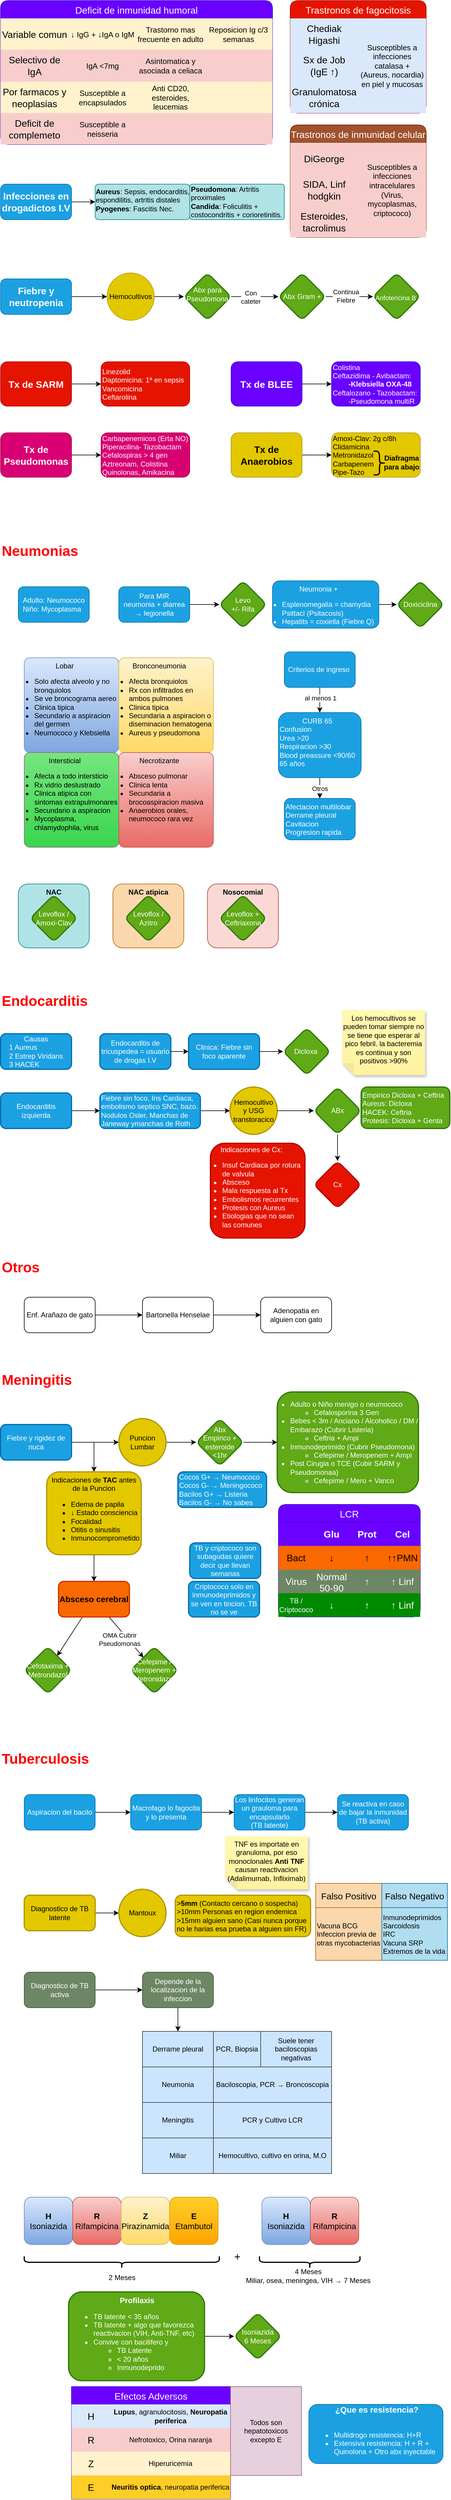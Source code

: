 <mxfile version="21.5.2" type="github">
  <diagram name="Página-1" id="2CrfE8WvnRpnQF9L1QOg">
    <mxGraphModel dx="984" dy="633" grid="1" gridSize="10" guides="1" tooltips="1" connect="1" arrows="1" fold="1" page="1" pageScale="1" pageWidth="850" pageHeight="1100" math="0" shadow="0">
      <root>
        <mxCell id="0" />
        <mxCell id="1" parent="0" />
        <mxCell id="sHQAMOlgaIM1nV1TYifh-20" value="Nosocomial" style="rounded=1;whiteSpace=wrap;html=1;verticalAlign=top;fillColor=#fad9d5;strokeColor=#ae4132;fontStyle=1" parent="1" vertex="1">
          <mxGeometry x="430" y="1582" width="120" height="108" as="geometry" />
        </mxCell>
        <mxCell id="sHQAMOlgaIM1nV1TYifh-19" value="NAC atipica" style="rounded=1;whiteSpace=wrap;html=1;verticalAlign=top;fillColor=#fad7ac;strokeColor=#b46504;fontStyle=1" parent="1" vertex="1">
          <mxGeometry x="270" y="1582" width="120" height="108" as="geometry" />
        </mxCell>
        <mxCell id="sHQAMOlgaIM1nV1TYifh-18" value="NAC" style="rounded=1;whiteSpace=wrap;html=1;verticalAlign=top;fillColor=#b0e3e6;strokeColor=#0e8088;fontStyle=1" parent="1" vertex="1">
          <mxGeometry x="110" y="1582" width="120" height="108" as="geometry" />
        </mxCell>
        <mxCell id="TPgOUrvoIxnq0UZ94LA--1" value="Deficit de inmunidad humoral" style="shape=table;startSize=30;container=1;collapsible=0;childLayout=tableLayout;strokeColor=#3700CC;fontSize=16;rounded=1;fillColor=#6a00ff;fontColor=#ffffff;" parent="1" vertex="1">
          <mxGeometry x="80" y="90" width="460" height="243" as="geometry" />
        </mxCell>
        <mxCell id="TPgOUrvoIxnq0UZ94LA--2" value="" style="shape=tableRow;horizontal=0;startSize=0;swimlaneHead=0;swimlaneBody=0;strokeColor=inherit;top=0;left=0;bottom=0;right=0;collapsible=0;dropTarget=0;fillColor=none;points=[[0,0.5],[1,0.5]];portConstraint=eastwest;fontSize=16;" parent="TPgOUrvoIxnq0UZ94LA--1" vertex="1">
          <mxGeometry y="30" width="460" height="53" as="geometry" />
        </mxCell>
        <mxCell id="TPgOUrvoIxnq0UZ94LA--3" value="Variable comun" style="shape=partialRectangle;html=1;whiteSpace=wrap;connectable=0;strokeColor=#d6b656;overflow=hidden;fillColor=#fff2cc;top=0;left=0;bottom=0;right=0;pointerEvents=1;fontSize=16;" parent="TPgOUrvoIxnq0UZ94LA--2" vertex="1">
          <mxGeometry width="115" height="53" as="geometry">
            <mxRectangle width="115" height="53" as="alternateBounds" />
          </mxGeometry>
        </mxCell>
        <mxCell id="TPgOUrvoIxnq0UZ94LA--4" value="↓ IgG + ↓IgA o IgM" style="shape=partialRectangle;html=1;whiteSpace=wrap;connectable=0;strokeColor=#d6b656;overflow=hidden;fillColor=#fff2cc;top=0;left=0;bottom=0;right=0;pointerEvents=1;fontSize=13;" parent="TPgOUrvoIxnq0UZ94LA--2" vertex="1">
          <mxGeometry x="115" width="115" height="53" as="geometry">
            <mxRectangle width="115" height="53" as="alternateBounds" />
          </mxGeometry>
        </mxCell>
        <mxCell id="TPgOUrvoIxnq0UZ94LA--5" value="Trastorno mas frecuente en adulto" style="shape=partialRectangle;html=1;whiteSpace=wrap;connectable=0;strokeColor=#d6b656;overflow=hidden;fillColor=#fff2cc;top=0;left=0;bottom=0;right=0;pointerEvents=1;fontSize=13;" parent="TPgOUrvoIxnq0UZ94LA--2" vertex="1">
          <mxGeometry x="230" width="115" height="53" as="geometry">
            <mxRectangle width="115" height="53" as="alternateBounds" />
          </mxGeometry>
        </mxCell>
        <mxCell id="TPgOUrvoIxnq0UZ94LA--14" value="Reposicion Ig c/3 semanas" style="shape=partialRectangle;html=1;whiteSpace=wrap;connectable=0;strokeColor=#d6b656;overflow=hidden;fillColor=#fff2cc;top=0;left=0;bottom=0;right=0;pointerEvents=1;fontSize=13;" parent="TPgOUrvoIxnq0UZ94LA--2" vertex="1">
          <mxGeometry x="345" width="115" height="53" as="geometry">
            <mxRectangle width="115" height="53" as="alternateBounds" />
          </mxGeometry>
        </mxCell>
        <mxCell id="TPgOUrvoIxnq0UZ94LA--6" value="" style="shape=tableRow;horizontal=0;startSize=0;swimlaneHead=0;swimlaneBody=0;strokeColor=inherit;top=0;left=0;bottom=0;right=0;collapsible=0;dropTarget=0;fillColor=none;points=[[0,0.5],[1,0.5]];portConstraint=eastwest;fontSize=16;" parent="TPgOUrvoIxnq0UZ94LA--1" vertex="1">
          <mxGeometry y="83" width="460" height="54" as="geometry" />
        </mxCell>
        <mxCell id="TPgOUrvoIxnq0UZ94LA--7" value="Selectivo de IgA" style="shape=partialRectangle;html=1;whiteSpace=wrap;connectable=0;strokeColor=#b85450;overflow=hidden;fillColor=#f8cecc;top=0;left=0;bottom=0;right=0;pointerEvents=1;fontSize=16;" parent="TPgOUrvoIxnq0UZ94LA--6" vertex="1">
          <mxGeometry width="115" height="54" as="geometry">
            <mxRectangle width="115" height="54" as="alternateBounds" />
          </mxGeometry>
        </mxCell>
        <mxCell id="TPgOUrvoIxnq0UZ94LA--8" value="IgA &amp;lt;7mg" style="shape=partialRectangle;html=1;whiteSpace=wrap;connectable=0;strokeColor=#b85450;overflow=hidden;fillColor=#f8cecc;top=0;left=0;bottom=0;right=0;pointerEvents=1;fontSize=13;" parent="TPgOUrvoIxnq0UZ94LA--6" vertex="1">
          <mxGeometry x="115" width="115" height="54" as="geometry">
            <mxRectangle width="115" height="54" as="alternateBounds" />
          </mxGeometry>
        </mxCell>
        <mxCell id="TPgOUrvoIxnq0UZ94LA--9" value="Asintomatica y asociada a celiaca" style="shape=partialRectangle;html=1;whiteSpace=wrap;connectable=0;strokeColor=#b85450;overflow=hidden;fillColor=#f8cecc;top=0;left=0;bottom=0;right=0;pointerEvents=1;fontSize=13;" parent="TPgOUrvoIxnq0UZ94LA--6" vertex="1">
          <mxGeometry x="230" width="115" height="54" as="geometry">
            <mxRectangle width="115" height="54" as="alternateBounds" />
          </mxGeometry>
        </mxCell>
        <mxCell id="TPgOUrvoIxnq0UZ94LA--15" style="shape=partialRectangle;html=1;whiteSpace=wrap;connectable=0;strokeColor=#b85450;overflow=hidden;fillColor=#f8cecc;top=0;left=0;bottom=0;right=0;pointerEvents=1;fontSize=16;" parent="TPgOUrvoIxnq0UZ94LA--6" vertex="1">
          <mxGeometry x="345" width="115" height="54" as="geometry">
            <mxRectangle width="115" height="54" as="alternateBounds" />
          </mxGeometry>
        </mxCell>
        <mxCell id="TPgOUrvoIxnq0UZ94LA--10" value="" style="shape=tableRow;horizontal=0;startSize=0;swimlaneHead=0;swimlaneBody=0;strokeColor=inherit;top=0;left=0;bottom=0;right=0;collapsible=0;dropTarget=0;fillColor=none;points=[[0,0.5],[1,0.5]];portConstraint=eastwest;fontSize=16;" parent="TPgOUrvoIxnq0UZ94LA--1" vertex="1">
          <mxGeometry y="137" width="460" height="53" as="geometry" />
        </mxCell>
        <mxCell id="TPgOUrvoIxnq0UZ94LA--11" value="Por farmacos y neoplasias" style="shape=partialRectangle;html=1;whiteSpace=wrap;connectable=0;strokeColor=#d6b656;overflow=hidden;fillColor=#fff2cc;top=0;left=0;bottom=0;right=0;pointerEvents=1;fontSize=16;" parent="TPgOUrvoIxnq0UZ94LA--10" vertex="1">
          <mxGeometry width="115" height="53" as="geometry">
            <mxRectangle width="115" height="53" as="alternateBounds" />
          </mxGeometry>
        </mxCell>
        <mxCell id="TPgOUrvoIxnq0UZ94LA--12" value="&lt;font style=&quot;font-size: 13px;&quot;&gt;Susceptible a encapsulados&lt;br style=&quot;font-size: 13px;&quot;&gt;&lt;/font&gt;" style="shape=partialRectangle;html=1;whiteSpace=wrap;connectable=0;strokeColor=#d6b656;overflow=hidden;fillColor=#fff2cc;top=0;left=0;bottom=0;right=0;pointerEvents=1;fontSize=13;" parent="TPgOUrvoIxnq0UZ94LA--10" vertex="1">
          <mxGeometry x="115" width="115" height="53" as="geometry">
            <mxRectangle width="115" height="53" as="alternateBounds" />
          </mxGeometry>
        </mxCell>
        <mxCell id="TPgOUrvoIxnq0UZ94LA--13" value="Anti CD20, esteroides, leucemias" style="shape=partialRectangle;html=1;whiteSpace=wrap;connectable=0;strokeColor=#d6b656;overflow=hidden;fillColor=#fff2cc;top=0;left=0;bottom=0;right=0;pointerEvents=1;fontSize=13;" parent="TPgOUrvoIxnq0UZ94LA--10" vertex="1">
          <mxGeometry x="230" width="115" height="53" as="geometry">
            <mxRectangle width="115" height="53" as="alternateBounds" />
          </mxGeometry>
        </mxCell>
        <mxCell id="TPgOUrvoIxnq0UZ94LA--16" style="shape=partialRectangle;html=1;whiteSpace=wrap;connectable=0;strokeColor=#d6b656;overflow=hidden;fillColor=#fff2cc;top=0;left=0;bottom=0;right=0;pointerEvents=1;fontSize=16;" parent="TPgOUrvoIxnq0UZ94LA--10" vertex="1">
          <mxGeometry x="345" width="115" height="53" as="geometry">
            <mxRectangle width="115" height="53" as="alternateBounds" />
          </mxGeometry>
        </mxCell>
        <mxCell id="TPgOUrvoIxnq0UZ94LA--43" style="shape=tableRow;horizontal=0;startSize=0;swimlaneHead=0;swimlaneBody=0;strokeColor=inherit;top=0;left=0;bottom=0;right=0;collapsible=0;dropTarget=0;fillColor=none;points=[[0,0.5],[1,0.5]];portConstraint=eastwest;fontSize=16;" parent="TPgOUrvoIxnq0UZ94LA--1" vertex="1">
          <mxGeometry y="190" width="460" height="53" as="geometry" />
        </mxCell>
        <mxCell id="TPgOUrvoIxnq0UZ94LA--44" value="Deficit de complemeto" style="shape=partialRectangle;html=1;whiteSpace=wrap;connectable=0;strokeColor=#b85450;overflow=hidden;fillColor=#f8cecc;top=0;left=0;bottom=0;right=0;pointerEvents=1;fontSize=16;" parent="TPgOUrvoIxnq0UZ94LA--43" vertex="1">
          <mxGeometry width="115" height="53" as="geometry">
            <mxRectangle width="115" height="53" as="alternateBounds" />
          </mxGeometry>
        </mxCell>
        <mxCell id="TPgOUrvoIxnq0UZ94LA--45" value="Susceptible a neisseria" style="shape=partialRectangle;html=1;whiteSpace=wrap;connectable=0;strokeColor=#b85450;overflow=hidden;fillColor=#f8cecc;top=0;left=0;bottom=0;right=0;pointerEvents=1;fontSize=13;" parent="TPgOUrvoIxnq0UZ94LA--43" vertex="1">
          <mxGeometry x="115" width="115" height="53" as="geometry">
            <mxRectangle width="115" height="53" as="alternateBounds" />
          </mxGeometry>
        </mxCell>
        <mxCell id="TPgOUrvoIxnq0UZ94LA--46" style="shape=partialRectangle;html=1;whiteSpace=wrap;connectable=0;strokeColor=#b85450;overflow=hidden;fillColor=#f8cecc;top=0;left=0;bottom=0;right=0;pointerEvents=1;fontSize=13;" parent="TPgOUrvoIxnq0UZ94LA--43" vertex="1">
          <mxGeometry x="230" width="115" height="53" as="geometry">
            <mxRectangle width="115" height="53" as="alternateBounds" />
          </mxGeometry>
        </mxCell>
        <mxCell id="TPgOUrvoIxnq0UZ94LA--47" style="shape=partialRectangle;html=1;whiteSpace=wrap;connectable=0;strokeColor=#b85450;overflow=hidden;fillColor=#f8cecc;top=0;left=0;bottom=0;right=0;pointerEvents=1;fontSize=16;" parent="TPgOUrvoIxnq0UZ94LA--43" vertex="1">
          <mxGeometry x="345" width="115" height="53" as="geometry">
            <mxRectangle width="115" height="53" as="alternateBounds" />
          </mxGeometry>
        </mxCell>
        <mxCell id="TPgOUrvoIxnq0UZ94LA--17" value="Trastronos de fagocitosis" style="shape=table;startSize=30;container=1;collapsible=0;childLayout=tableLayout;strokeColor=#B20000;fontSize=16;rounded=1;fillColor=#e51400;fontColor=#ffffff;" parent="1" vertex="1">
          <mxGeometry x="570" y="90" width="230" height="190" as="geometry" />
        </mxCell>
        <mxCell id="TPgOUrvoIxnq0UZ94LA--18" value="" style="shape=tableRow;horizontal=0;startSize=0;swimlaneHead=0;swimlaneBody=0;strokeColor=inherit;top=0;left=0;bottom=0;right=0;collapsible=0;dropTarget=0;fillColor=none;points=[[0,0.5],[1,0.5]];portConstraint=eastwest;fontSize=16;" parent="TPgOUrvoIxnq0UZ94LA--17" vertex="1">
          <mxGeometry y="30" width="230" height="53" as="geometry" />
        </mxCell>
        <mxCell id="TPgOUrvoIxnq0UZ94LA--19" value="Chediak Higashi" style="shape=partialRectangle;html=1;whiteSpace=wrap;connectable=0;strokeColor=#6c8ebf;overflow=hidden;fillColor=#dae8fc;top=0;left=0;bottom=0;right=0;pointerEvents=1;fontSize=16;" parent="TPgOUrvoIxnq0UZ94LA--18" vertex="1">
          <mxGeometry width="115" height="53" as="geometry">
            <mxRectangle width="115" height="53" as="alternateBounds" />
          </mxGeometry>
        </mxCell>
        <mxCell id="TPgOUrvoIxnq0UZ94LA--20" value="Susceptibles a infecciones catalasa + &lt;br&gt;(Aureus, nocardia) en piel y mucosas" style="shape=partialRectangle;html=1;whiteSpace=wrap;connectable=0;strokeColor=#6c8ebf;overflow=hidden;fillColor=#dae8fc;top=0;left=0;bottom=0;right=0;pointerEvents=1;fontSize=13;rowspan=3;colspan=1;align=center;" parent="TPgOUrvoIxnq0UZ94LA--18" vertex="1">
          <mxGeometry x="115" width="115" height="160" as="geometry">
            <mxRectangle width="115" height="53" as="alternateBounds" />
          </mxGeometry>
        </mxCell>
        <mxCell id="TPgOUrvoIxnq0UZ94LA--23" value="" style="shape=tableRow;horizontal=0;startSize=0;swimlaneHead=0;swimlaneBody=0;strokeColor=inherit;top=0;left=0;bottom=0;right=0;collapsible=0;dropTarget=0;fillColor=none;points=[[0,0.5],[1,0.5]];portConstraint=eastwest;fontSize=16;" parent="TPgOUrvoIxnq0UZ94LA--17" vertex="1">
          <mxGeometry y="83" width="230" height="54" as="geometry" />
        </mxCell>
        <mxCell id="TPgOUrvoIxnq0UZ94LA--24" value="Sx de Job &lt;br&gt;(IgE ↑)" style="shape=partialRectangle;html=1;whiteSpace=wrap;connectable=0;strokeColor=#6c8ebf;overflow=hidden;fillColor=#dae8fc;top=0;left=0;bottom=0;right=0;pointerEvents=1;fontSize=16;" parent="TPgOUrvoIxnq0UZ94LA--23" vertex="1">
          <mxGeometry width="115" height="54" as="geometry">
            <mxRectangle width="115" height="54" as="alternateBounds" />
          </mxGeometry>
        </mxCell>
        <mxCell id="TPgOUrvoIxnq0UZ94LA--25" value="IgA &amp;lt;7mg" style="shape=partialRectangle;html=1;whiteSpace=wrap;connectable=0;strokeColor=inherit;overflow=hidden;fillColor=none;top=0;left=0;bottom=0;right=0;pointerEvents=1;fontSize=13;" parent="TPgOUrvoIxnq0UZ94LA--23" vertex="1" visible="0">
          <mxGeometry x="115" width="115" height="54" as="geometry">
            <mxRectangle width="115" height="54" as="alternateBounds" />
          </mxGeometry>
        </mxCell>
        <mxCell id="TPgOUrvoIxnq0UZ94LA--28" value="" style="shape=tableRow;horizontal=0;startSize=0;swimlaneHead=0;swimlaneBody=0;strokeColor=inherit;top=0;left=0;bottom=0;right=0;collapsible=0;dropTarget=0;fillColor=none;points=[[0,0.5],[1,0.5]];portConstraint=eastwest;fontSize=16;" parent="TPgOUrvoIxnq0UZ94LA--17" vertex="1">
          <mxGeometry y="137" width="230" height="53" as="geometry" />
        </mxCell>
        <mxCell id="TPgOUrvoIxnq0UZ94LA--29" value="Granulomatosa crónica" style="shape=partialRectangle;html=1;whiteSpace=wrap;connectable=0;strokeColor=#6c8ebf;overflow=hidden;fillColor=#dae8fc;top=0;left=0;bottom=0;right=0;pointerEvents=1;fontSize=16;" parent="TPgOUrvoIxnq0UZ94LA--28" vertex="1">
          <mxGeometry width="115" height="53" as="geometry">
            <mxRectangle width="115" height="53" as="alternateBounds" />
          </mxGeometry>
        </mxCell>
        <mxCell id="TPgOUrvoIxnq0UZ94LA--30" value="&lt;font style=&quot;font-size: 13px;&quot;&gt;Susceptible a encapsulados&lt;br style=&quot;font-size: 13px;&quot;&gt;&lt;/font&gt;" style="shape=partialRectangle;html=1;whiteSpace=wrap;connectable=0;strokeColor=inherit;overflow=hidden;fillColor=none;top=0;left=0;bottom=0;right=0;pointerEvents=1;fontSize=13;" parent="TPgOUrvoIxnq0UZ94LA--28" vertex="1" visible="0">
          <mxGeometry x="115" width="115" height="53" as="geometry">
            <mxRectangle width="115" height="53" as="alternateBounds" />
          </mxGeometry>
        </mxCell>
        <mxCell id="TPgOUrvoIxnq0UZ94LA--33" value="Trastronos de inmunidad celular" style="shape=table;startSize=30;container=1;collapsible=0;childLayout=tableLayout;strokeColor=#6D1F00;fontSize=16;rounded=1;fillColor=#a0522d;fontColor=#ffffff;" parent="1" vertex="1">
          <mxGeometry x="570" y="300" width="230" height="190" as="geometry" />
        </mxCell>
        <mxCell id="TPgOUrvoIxnq0UZ94LA--34" value="" style="shape=tableRow;horizontal=0;startSize=0;swimlaneHead=0;swimlaneBody=0;strokeColor=inherit;top=0;left=0;bottom=0;right=0;collapsible=0;dropTarget=0;fillColor=none;points=[[0,0.5],[1,0.5]];portConstraint=eastwest;fontSize=16;" parent="TPgOUrvoIxnq0UZ94LA--33" vertex="1">
          <mxGeometry y="30" width="230" height="53" as="geometry" />
        </mxCell>
        <mxCell id="TPgOUrvoIxnq0UZ94LA--35" value="DiGeorge" style="shape=partialRectangle;html=1;whiteSpace=wrap;connectable=0;strokeColor=#b85450;overflow=hidden;fillColor=#f8cecc;top=0;left=0;bottom=0;right=0;pointerEvents=1;fontSize=16;" parent="TPgOUrvoIxnq0UZ94LA--34" vertex="1">
          <mxGeometry width="115" height="53" as="geometry">
            <mxRectangle width="115" height="53" as="alternateBounds" />
          </mxGeometry>
        </mxCell>
        <mxCell id="TPgOUrvoIxnq0UZ94LA--36" value="Susceptibles a infecciones intracelulares (Virus, mycoplasmas, criptococo)" style="shape=partialRectangle;html=1;whiteSpace=wrap;connectable=0;strokeColor=#b85450;overflow=hidden;fillColor=#f8cecc;top=0;left=0;bottom=0;right=0;pointerEvents=1;fontSize=13;rowspan=3;colspan=1;" parent="TPgOUrvoIxnq0UZ94LA--34" vertex="1">
          <mxGeometry x="115" width="115" height="160" as="geometry">
            <mxRectangle width="115" height="53" as="alternateBounds" />
          </mxGeometry>
        </mxCell>
        <mxCell id="TPgOUrvoIxnq0UZ94LA--37" value="" style="shape=tableRow;horizontal=0;startSize=0;swimlaneHead=0;swimlaneBody=0;strokeColor=inherit;top=0;left=0;bottom=0;right=0;collapsible=0;dropTarget=0;fillColor=none;points=[[0,0.5],[1,0.5]];portConstraint=eastwest;fontSize=16;" parent="TPgOUrvoIxnq0UZ94LA--33" vertex="1">
          <mxGeometry y="83" width="230" height="54" as="geometry" />
        </mxCell>
        <mxCell id="TPgOUrvoIxnq0UZ94LA--38" value="SIDA, Linf hodgkin" style="shape=partialRectangle;html=1;whiteSpace=wrap;connectable=0;strokeColor=#b85450;overflow=hidden;fillColor=#f8cecc;top=0;left=0;bottom=0;right=0;pointerEvents=1;fontSize=16;" parent="TPgOUrvoIxnq0UZ94LA--37" vertex="1">
          <mxGeometry width="115" height="54" as="geometry">
            <mxRectangle width="115" height="54" as="alternateBounds" />
          </mxGeometry>
        </mxCell>
        <mxCell id="TPgOUrvoIxnq0UZ94LA--39" value="IgA &amp;lt;7mg" style="shape=partialRectangle;html=1;whiteSpace=wrap;connectable=0;strokeColor=inherit;overflow=hidden;fillColor=none;top=0;left=0;bottom=0;right=0;pointerEvents=1;fontSize=13;" parent="TPgOUrvoIxnq0UZ94LA--37" vertex="1" visible="0">
          <mxGeometry x="115" width="115" height="54" as="geometry">
            <mxRectangle width="115" height="54" as="alternateBounds" />
          </mxGeometry>
        </mxCell>
        <mxCell id="TPgOUrvoIxnq0UZ94LA--40" value="" style="shape=tableRow;horizontal=0;startSize=0;swimlaneHead=0;swimlaneBody=0;strokeColor=inherit;top=0;left=0;bottom=0;right=0;collapsible=0;dropTarget=0;fillColor=none;points=[[0,0.5],[1,0.5]];portConstraint=eastwest;fontSize=16;" parent="TPgOUrvoIxnq0UZ94LA--33" vertex="1">
          <mxGeometry y="137" width="230" height="53" as="geometry" />
        </mxCell>
        <mxCell id="TPgOUrvoIxnq0UZ94LA--41" value="Esteroides, tacrolimus" style="shape=partialRectangle;html=1;whiteSpace=wrap;connectable=0;strokeColor=#b85450;overflow=hidden;fillColor=#f8cecc;top=0;left=0;bottom=0;right=0;pointerEvents=1;fontSize=16;" parent="TPgOUrvoIxnq0UZ94LA--40" vertex="1">
          <mxGeometry width="115" height="53" as="geometry">
            <mxRectangle width="115" height="53" as="alternateBounds" />
          </mxGeometry>
        </mxCell>
        <mxCell id="TPgOUrvoIxnq0UZ94LA--42" value="&lt;font style=&quot;font-size: 13px;&quot;&gt;Susceptible a encapsulados&lt;br style=&quot;font-size: 13px;&quot;&gt;&lt;/font&gt;" style="shape=partialRectangle;html=1;whiteSpace=wrap;connectable=0;strokeColor=inherit;overflow=hidden;fillColor=none;top=0;left=0;bottom=0;right=0;pointerEvents=1;fontSize=13;" parent="TPgOUrvoIxnq0UZ94LA--40" vertex="1" visible="0">
          <mxGeometry x="115" width="115" height="53" as="geometry">
            <mxRectangle width="115" height="53" as="alternateBounds" />
          </mxGeometry>
        </mxCell>
        <mxCell id="DG7osGkd72HydQvR9eQq-3" value="" style="edgeStyle=orthogonalEdgeStyle;rounded=0;orthogonalLoop=1;jettySize=auto;html=1;" parent="1" source="DG7osGkd72HydQvR9eQq-1" target="DG7osGkd72HydQvR9eQq-2" edge="1">
          <mxGeometry relative="1" as="geometry" />
        </mxCell>
        <mxCell id="DG7osGkd72HydQvR9eQq-1" value="Infecciones en drogadictos I.V" style="rounded=1;whiteSpace=wrap;html=1;fontSize=16;fontStyle=1;fillColor=#1ba1e2;fontColor=#ffffff;strokeColor=#006EAF;" parent="1" vertex="1">
          <mxGeometry x="80" y="400" width="120" height="60" as="geometry" />
        </mxCell>
        <mxCell id="DG7osGkd72HydQvR9eQq-2" value="&lt;b&gt;Aureus&lt;/b&gt;: Sepsis, endocarditis, espondilitis, artritis distales&lt;br&gt;&lt;b&gt;Pyogenes&lt;/b&gt;: Fascitis Nec." style="rounded=1;whiteSpace=wrap;html=1;align=left;arcSize=10;verticalAlign=top;spacing=1;fillColor=#b0e3e6;strokeColor=#0e8088;" parent="1" vertex="1">
          <mxGeometry x="240" y="400" width="160" height="60" as="geometry" />
        </mxCell>
        <mxCell id="DG7osGkd72HydQvR9eQq-4" value="&lt;b&gt;Pseudomona&lt;/b&gt;: Artritis proximales&lt;br&gt;&lt;b&gt;Candida&lt;/b&gt;: Foliculitis + costocondritis + corioretinitis." style="rounded=1;whiteSpace=wrap;html=1;align=left;arcSize=7;verticalAlign=middle;fillColor=#b0e3e6;strokeColor=#0e8088;" parent="1" vertex="1">
          <mxGeometry x="400" y="400" width="160" height="60" as="geometry" />
        </mxCell>
        <mxCell id="DG7osGkd72HydQvR9eQq-11" value="" style="edgeStyle=orthogonalEdgeStyle;rounded=0;orthogonalLoop=1;jettySize=auto;html=1;" parent="1" source="DG7osGkd72HydQvR9eQq-5" target="DG7osGkd72HydQvR9eQq-10" edge="1">
          <mxGeometry relative="1" as="geometry" />
        </mxCell>
        <mxCell id="DG7osGkd72HydQvR9eQq-5" value="Fiebre y neutropenia" style="rounded=1;whiteSpace=wrap;html=1;fontSize=16;fontStyle=1;fillColor=#1ba1e2;fontColor=#ffffff;strokeColor=#006EAF;" parent="1" vertex="1">
          <mxGeometry x="80" y="560" width="120" height="60" as="geometry" />
        </mxCell>
        <mxCell id="DG7osGkd72HydQvR9eQq-13" value="" style="edgeStyle=orthogonalEdgeStyle;rounded=0;orthogonalLoop=1;jettySize=auto;html=1;" parent="1" source="DG7osGkd72HydQvR9eQq-10" target="DG7osGkd72HydQvR9eQq-12" edge="1">
          <mxGeometry relative="1" as="geometry" />
        </mxCell>
        <mxCell id="DG7osGkd72HydQvR9eQq-10" value="Hemocultivos" style="ellipse;whiteSpace=wrap;html=1;rounded=1;fillColor=#e3c800;fontColor=#000000;strokeColor=#B09500;" parent="1" vertex="1">
          <mxGeometry x="260" y="550" width="80" height="80" as="geometry" />
        </mxCell>
        <mxCell id="DG7osGkd72HydQvR9eQq-15" value="" style="edgeStyle=orthogonalEdgeStyle;rounded=0;orthogonalLoop=1;jettySize=auto;html=1;" parent="1" source="DG7osGkd72HydQvR9eQq-12" target="DG7osGkd72HydQvR9eQq-14" edge="1">
          <mxGeometry relative="1" as="geometry" />
        </mxCell>
        <mxCell id="DG7osGkd72HydQvR9eQq-24" value="Con &lt;br&gt;cateter" style="edgeLabel;html=1;align=center;verticalAlign=middle;resizable=0;points=[];" parent="DG7osGkd72HydQvR9eQq-15" vertex="1" connectable="0">
          <mxGeometry x="-0.3" y="-1" relative="1" as="geometry">
            <mxPoint x="5" as="offset" />
          </mxGeometry>
        </mxCell>
        <mxCell id="DG7osGkd72HydQvR9eQq-17" value="" style="edgeStyle=orthogonalEdgeStyle;rounded=0;orthogonalLoop=1;jettySize=auto;html=1;exitX=1;exitY=0.5;exitDx=0;exitDy=0;" parent="1" source="DG7osGkd72HydQvR9eQq-14" target="DG7osGkd72HydQvR9eQq-16" edge="1">
          <mxGeometry relative="1" as="geometry" />
        </mxCell>
        <mxCell id="DG7osGkd72HydQvR9eQq-18" value="Continua&lt;br&gt;Fiebre" style="edgeLabel;html=1;align=center;verticalAlign=middle;resizable=0;points=[];" parent="DG7osGkd72HydQvR9eQq-17" vertex="1" connectable="0">
          <mxGeometry x="-0.275" y="1" relative="1" as="geometry">
            <mxPoint x="5" as="offset" />
          </mxGeometry>
        </mxCell>
        <mxCell id="DG7osGkd72HydQvR9eQq-12" value="Abx para Pseudomona" style="rhombus;whiteSpace=wrap;html=1;rounded=1;spacingTop=-9;fillColor=#60a917;fontColor=#ffffff;strokeColor=#2D7600;strokeWidth=2;" parent="1" vertex="1">
          <mxGeometry x="390" y="550" width="80" height="80" as="geometry" />
        </mxCell>
        <mxCell id="DG7osGkd72HydQvR9eQq-14" value="&lt;div style=&quot;&quot;&gt;&lt;/div&gt;Abx Gram +" style="rhombus;whiteSpace=wrap;html=1;rounded=1;spacing=4;align=center;fillColor=#60a917;fontColor=#ffffff;strokeColor=#2D7600;strokeWidth=2;" parent="1" vertex="1">
          <mxGeometry x="550" y="550" width="80" height="80" as="geometry" />
        </mxCell>
        <mxCell id="DG7osGkd72HydQvR9eQq-16" value="Anfotericina B&amp;nbsp;" style="rhombus;whiteSpace=wrap;html=1;rounded=1;spacingTop=4;fontSize=11;fillColor=#60a917;fontColor=#ffffff;strokeColor=#2D7600;strokeWidth=2;" parent="1" vertex="1">
          <mxGeometry x="710" y="550" width="80" height="80" as="geometry" />
        </mxCell>
        <mxCell id="oTwkvesEyQl_i262vGw3-4" value="" style="edgeStyle=orthogonalEdgeStyle;rounded=0;orthogonalLoop=1;jettySize=auto;html=1;" parent="1" source="oTwkvesEyQl_i262vGw3-1" target="oTwkvesEyQl_i262vGw3-3" edge="1">
          <mxGeometry relative="1" as="geometry" />
        </mxCell>
        <mxCell id="oTwkvesEyQl_i262vGw3-1" value="Tx de SARM" style="rounded=1;whiteSpace=wrap;html=1;fontSize=16;fontStyle=1;fillColor=#e51400;fontColor=#ffffff;strokeColor=#B20000;" parent="1" vertex="1">
          <mxGeometry x="80" y="700" width="120" height="75" as="geometry" />
        </mxCell>
        <mxCell id="oTwkvesEyQl_i262vGw3-3" value="Linezolid&lt;br&gt;Daptomicina: 1ª en sepsis&lt;br&gt;Vancomicina&lt;br&gt;Ceftarolina" style="rounded=1;whiteSpace=wrap;html=1;align=left;fillColor=#e51400;fontColor=#ffffff;strokeColor=#B20000;" parent="1" vertex="1">
          <mxGeometry x="250" y="700" width="150" height="75" as="geometry" />
        </mxCell>
        <mxCell id="oTwkvesEyQl_i262vGw3-5" value="" style="edgeStyle=orthogonalEdgeStyle;rounded=0;orthogonalLoop=1;jettySize=auto;html=1;" parent="1" source="oTwkvesEyQl_i262vGw3-6" target="oTwkvesEyQl_i262vGw3-7" edge="1">
          <mxGeometry relative="1" as="geometry" />
        </mxCell>
        <mxCell id="oTwkvesEyQl_i262vGw3-6" value="Tx de BLEE" style="rounded=1;whiteSpace=wrap;html=1;fontSize=16;fontStyle=1;fillColor=#6a00ff;fontColor=#ffffff;strokeColor=#3700CC;" parent="1" vertex="1">
          <mxGeometry x="470" y="700" width="120" height="75" as="geometry" />
        </mxCell>
        <mxCell id="oTwkvesEyQl_i262vGw3-7" value="&lt;div&gt;Colistina&lt;/div&gt;&lt;div&gt;Ceftazidima - Avibactam:&lt;/div&gt;&lt;div&gt;&lt;b&gt;&lt;span style=&quot;white-space: pre;&quot;&gt;&#x9;&lt;/span&gt;-Klebsiella OXA-48&lt;/b&gt;&lt;br&gt;&lt;/div&gt;&lt;div&gt;Ceftalozano - Tazobactam:&lt;/div&gt;&lt;div&gt;&lt;span style=&quot;white-space: pre;&quot;&gt;&#x9;&lt;/span&gt;-Pseudomona multiR&lt;br&gt;&lt;/div&gt;" style="rounded=1;whiteSpace=wrap;html=1;align=left;fillColor=#6a00ff;fontColor=#ffffff;strokeColor=#3700CC;" parent="1" vertex="1">
          <mxGeometry x="640" y="700" width="150" height="75" as="geometry" />
        </mxCell>
        <mxCell id="oTwkvesEyQl_i262vGw3-8" value="" style="edgeStyle=orthogonalEdgeStyle;rounded=0;orthogonalLoop=1;jettySize=auto;html=1;" parent="1" source="oTwkvesEyQl_i262vGw3-9" target="oTwkvesEyQl_i262vGw3-10" edge="1">
          <mxGeometry relative="1" as="geometry" />
        </mxCell>
        <mxCell id="oTwkvesEyQl_i262vGw3-9" value="Tx de Pseudomonas" style="rounded=1;whiteSpace=wrap;html=1;fontSize=16;fontStyle=1;fillColor=#d80073;fontColor=#ffffff;strokeColor=#A50040;" parent="1" vertex="1">
          <mxGeometry x="80" y="820" width="120" height="75" as="geometry" />
        </mxCell>
        <mxCell id="oTwkvesEyQl_i262vGw3-10" value="&lt;div&gt;Carbapenemicos (Erta NO)&lt;/div&gt;&lt;div&gt;Piperacilina- Tazobactam&lt;/div&gt;Cefalospiras &amp;gt; 4 gen&lt;br&gt;&lt;div&gt;Aztreonam, Colistina&lt;br&gt;&lt;/div&gt;&lt;div&gt;Quinolonas, Amikacina&lt;br&gt;&lt;/div&gt;" style="rounded=1;whiteSpace=wrap;html=1;align=left;fillColor=#d80073;fontColor=#ffffff;strokeColor=#A50040;" parent="1" vertex="1">
          <mxGeometry x="250" y="820" width="150" height="75" as="geometry" />
        </mxCell>
        <mxCell id="oTwkvesEyQl_i262vGw3-11" value="" style="edgeStyle=orthogonalEdgeStyle;rounded=0;orthogonalLoop=1;jettySize=auto;html=1;" parent="1" source="oTwkvesEyQl_i262vGw3-12" target="oTwkvesEyQl_i262vGw3-13" edge="1">
          <mxGeometry relative="1" as="geometry" />
        </mxCell>
        <mxCell id="oTwkvesEyQl_i262vGw3-12" value="Tx de Anaerobios" style="rounded=1;whiteSpace=wrap;html=1;fontSize=16;fontStyle=1;fillColor=#e3c800;fontColor=#000000;strokeColor=#B09500;" parent="1" vertex="1">
          <mxGeometry x="470" y="820" width="120" height="75" as="geometry" />
        </mxCell>
        <mxCell id="oTwkvesEyQl_i262vGw3-13" value="&lt;div&gt;Amoxi-Clav: 2g c/8h&lt;/div&gt;&lt;div&gt;Clidamicina&lt;br&gt;&lt;/div&gt;&lt;div&gt;Metronidazol&lt;/div&gt;&lt;div&gt;Carbapenem&lt;br&gt;&lt;/div&gt;&lt;div&gt;Pipe-Tazo&lt;br&gt;&lt;/div&gt;" style="rounded=1;whiteSpace=wrap;html=1;align=left;fillColor=#e3c800;fontColor=#000000;strokeColor=#B09500;" parent="1" vertex="1">
          <mxGeometry x="640" y="820" width="150" height="75" as="geometry" />
        </mxCell>
        <mxCell id="oTwkvesEyQl_i262vGw3-14" value="" style="shape=curlyBracket;whiteSpace=wrap;html=1;rounded=1;flipH=1;labelPosition=right;verticalLabelPosition=middle;align=left;verticalAlign=middle;strokeWidth=2;" parent="1" vertex="1">
          <mxGeometry x="711" y="851" width="20" height="40" as="geometry" />
        </mxCell>
        <mxCell id="oTwkvesEyQl_i262vGw3-15" value="&lt;div&gt;Diafragma&lt;/div&gt;&lt;div&gt;para abajo&lt;br&gt;&lt;/div&gt;" style="text;html=1;align=center;verticalAlign=middle;resizable=0;points=[];autosize=1;strokeColor=none;fillColor=none;fontStyle=1" parent="1" vertex="1">
          <mxGeometry x="718" y="850" width="80" height="40" as="geometry" />
        </mxCell>
        <mxCell id="oTwkvesEyQl_i262vGw3-17" value="Neumonias" style="text;strokeColor=none;fillColor=none;html=1;fontSize=24;fontStyle=1;verticalAlign=middle;align=left;fontColor=#FF0000;" parent="1" vertex="1">
          <mxGeometry x="80" y="1000" width="160" height="40" as="geometry" />
        </mxCell>
        <mxCell id="oTwkvesEyQl_i262vGw3-18" value="&lt;span style=&quot;background-color: initial; text-align: left;&quot;&gt;Adulto: Neumococo&lt;/span&gt;&lt;br&gt;&lt;div style=&quot;text-align: left;&quot;&gt;&lt;span style=&quot;background-color: initial;&quot;&gt;Niño: Mycoplasma&lt;/span&gt;&lt;/div&gt;" style="rounded=1;whiteSpace=wrap;html=1;fillColor=#1ba1e2;fontColor=#ffffff;strokeColor=#006EAF;verticalAlign=middle;" parent="1" vertex="1">
          <mxGeometry x="110" y="1080" width="120" height="60" as="geometry" />
        </mxCell>
        <mxCell id="oTwkvesEyQl_i262vGw3-22" value="" style="edgeStyle=orthogonalEdgeStyle;rounded=0;orthogonalLoop=1;jettySize=auto;html=1;" parent="1" source="oTwkvesEyQl_i262vGw3-19" target="oTwkvesEyQl_i262vGw3-21" edge="1">
          <mxGeometry relative="1" as="geometry" />
        </mxCell>
        <mxCell id="oTwkvesEyQl_i262vGw3-19" value="Para MIR &lt;br&gt;neumonia + diarrea → legionella" style="whiteSpace=wrap;html=1;rounded=1;fillColor=#1ba1e2;fontColor=#ffffff;strokeColor=#006EAF;" parent="1" vertex="1">
          <mxGeometry x="280" y="1080" width="120" height="60" as="geometry" />
        </mxCell>
        <mxCell id="oTwkvesEyQl_i262vGw3-21" value="&lt;div&gt;Levo &lt;br&gt;&lt;/div&gt;&lt;div&gt;+/- Rifa&lt;/div&gt;" style="rhombus;whiteSpace=wrap;html=1;rounded=1;fillColor=#60a917;fontColor=#ffffff;strokeColor=#2D7600;strokeWidth=2;" parent="1" vertex="1">
          <mxGeometry x="450" y="1070" width="80" height="80" as="geometry" />
        </mxCell>
        <mxCell id="oTwkvesEyQl_i262vGw3-26" value="&lt;div align=&quot;center&quot;&gt;Lobar&lt;/div&gt;&lt;div&gt;&lt;ul&gt;&lt;li&gt;Solo afecta alveolo y no bronquiolos&lt;/li&gt;&lt;li&gt;Se ve broncograma aereo&lt;/li&gt;&lt;li&gt;Clinica tipica&lt;/li&gt;&lt;li&gt;Secundario a aspiracion del germen&lt;br&gt;&lt;/li&gt;&lt;li&gt;Neumococo y Klebsiella&lt;br&gt;&lt;/li&gt;&lt;/ul&gt;&lt;/div&gt;" style="rounded=1;whiteSpace=wrap;html=1;arcSize=6;verticalAlign=top;align=left;spacingLeft=-25;fillColor=#dae8fc;gradientColor=#7ea6e0;strokeColor=#6c8ebf;" parent="1" vertex="1">
          <mxGeometry x="120" y="1200" width="160" height="160" as="geometry" />
        </mxCell>
        <mxCell id="oTwkvesEyQl_i262vGw3-27" value="&lt;div align=&quot;center&quot;&gt;Bronconeumonia&lt;/div&gt;&lt;div&gt;&lt;ul&gt;&lt;li&gt;Afecta bronquiolos&lt;/li&gt;&lt;li&gt;Rx con infiltrados en ambos pulmones&lt;/li&gt;&lt;li&gt;Clinica tipica&lt;/li&gt;&lt;li&gt;Secundaria a aspiracion o diseminacion hematogena&lt;br&gt;&lt;/li&gt;&lt;li&gt;Aureus y pseudomona&lt;br&gt;&lt;/li&gt;&lt;/ul&gt;&lt;/div&gt;" style="rounded=1;whiteSpace=wrap;html=1;arcSize=6;verticalAlign=top;align=left;spacingLeft=-25;fillColor=#fff2cc;gradientColor=#ffd966;strokeColor=#d6b656;" parent="1" vertex="1">
          <mxGeometry x="280" y="1200" width="160" height="160" as="geometry" />
        </mxCell>
        <mxCell id="oTwkvesEyQl_i262vGw3-28" value="&lt;div align=&quot;center&quot;&gt;Intersticial&lt;/div&gt;&lt;div&gt;&lt;ul&gt;&lt;li&gt;Afecta a todo intersticio&lt;/li&gt;&lt;li&gt;Rx vidrio deslustrado&lt;/li&gt;&lt;li&gt;Clinica atipica con sintomas extrapulmonares&lt;/li&gt;&lt;li&gt;Secundario a aspiracion&lt;/li&gt;&lt;li&gt;Mycoplasma, chlamydophila, virus&lt;br&gt;&lt;/li&gt;&lt;/ul&gt;&lt;/div&gt;" style="rounded=1;whiteSpace=wrap;html=1;arcSize=6;verticalAlign=top;align=left;spacingLeft=-25;fillColor=#75E67D;gradientColor=#3AD54E;strokeColor=#996185;" parent="1" vertex="1">
          <mxGeometry x="120" y="1360" width="160" height="160" as="geometry" />
        </mxCell>
        <mxCell id="oTwkvesEyQl_i262vGw3-29" value="&lt;div align=&quot;center&quot;&gt;Necrotizante&lt;/div&gt;&lt;div&gt;&lt;ul&gt;&lt;li&gt;Absceso pulmonar&lt;br&gt;&lt;/li&gt;&lt;li&gt;Clinica lenta&lt;/li&gt;&lt;li&gt;Secundaria a brocoaspiracion masiva&lt;br&gt;&lt;/li&gt;&lt;li&gt;Anaerobios orales, neumococo rara vez&lt;br&gt;&lt;/li&gt;&lt;/ul&gt;&lt;/div&gt;" style="rounded=1;whiteSpace=wrap;html=1;arcSize=6;verticalAlign=top;align=left;spacingLeft=-25;fillColor=#f8cecc;gradientColor=#ea6b66;strokeColor=#b85450;" parent="1" vertex="1">
          <mxGeometry x="280" y="1360" width="160" height="160" as="geometry" />
        </mxCell>
        <mxCell id="sHQAMOlgaIM1nV1TYifh-15" value="" style="edgeStyle=orthogonalEdgeStyle;rounded=0;orthogonalLoop=1;jettySize=auto;html=1;" parent="1" source="oTwkvesEyQl_i262vGw3-30" target="sHQAMOlgaIM1nV1TYifh-14" edge="1">
          <mxGeometry relative="1" as="geometry" />
        </mxCell>
        <mxCell id="oTwkvesEyQl_i262vGw3-30" value="&lt;div&gt;&lt;div style=&quot;text-align: center;&quot;&gt;&lt;span style=&quot;background-color: initial;&quot;&gt;Neumonia +&lt;/span&gt;&lt;/div&gt;&lt;ul&gt;&lt;li&gt;Esplenomegalia = chamydia Psittaci (Psitacosis)&lt;/li&gt;&lt;li&gt;Hepatits = coxiella (Fiebre Q)&lt;/li&gt;&lt;/ul&gt;&lt;/div&gt;" style="rounded=1;whiteSpace=wrap;html=1;align=left;spacingLeft=-26;verticalAlign=top;fillColor=#1ba1e2;fontColor=#ffffff;strokeColor=#006EAF;" parent="1" vertex="1">
          <mxGeometry x="540" y="1070" width="180" height="80" as="geometry" />
        </mxCell>
        <mxCell id="sHQAMOlgaIM1nV1TYifh-3" value="" style="edgeStyle=orthogonalEdgeStyle;rounded=0;orthogonalLoop=1;jettySize=auto;html=1;" parent="1" source="sHQAMOlgaIM1nV1TYifh-1" target="sHQAMOlgaIM1nV1TYifh-2" edge="1">
          <mxGeometry relative="1" as="geometry" />
        </mxCell>
        <mxCell id="sHQAMOlgaIM1nV1TYifh-4" value="al menos 1" style="edgeLabel;html=1;align=center;verticalAlign=middle;resizable=0;points=[];" parent="sHQAMOlgaIM1nV1TYifh-3" vertex="1" connectable="0">
          <mxGeometry x="-0.16" y="1" relative="1" as="geometry">
            <mxPoint as="offset" />
          </mxGeometry>
        </mxCell>
        <mxCell id="sHQAMOlgaIM1nV1TYifh-1" value="Criterios de ingreso&amp;nbsp;" style="rounded=1;whiteSpace=wrap;html=1;fillColor=#1ba1e2;fontColor=#ffffff;strokeColor=#006EAF;" parent="1" vertex="1">
          <mxGeometry x="560" y="1190" width="120" height="60" as="geometry" />
        </mxCell>
        <mxCell id="sHQAMOlgaIM1nV1TYifh-6" value="" style="edgeStyle=orthogonalEdgeStyle;rounded=0;orthogonalLoop=1;jettySize=auto;html=1;" parent="1" source="sHQAMOlgaIM1nV1TYifh-2" target="sHQAMOlgaIM1nV1TYifh-5" edge="1">
          <mxGeometry relative="1" as="geometry" />
        </mxCell>
        <mxCell id="sHQAMOlgaIM1nV1TYifh-7" value="Otros" style="edgeLabel;html=1;align=center;verticalAlign=middle;resizable=0;points=[];" parent="sHQAMOlgaIM1nV1TYifh-6" vertex="1" connectable="0">
          <mxGeometry x="0.24" relative="1" as="geometry">
            <mxPoint as="offset" />
          </mxGeometry>
        </mxCell>
        <mxCell id="sHQAMOlgaIM1nV1TYifh-2" value="&lt;div style=&quot;text-align: center;&quot;&gt;&lt;span style=&quot;background-color: initial;&quot;&gt;CURB 65&lt;/span&gt;&lt;/div&gt;Confusion&lt;br&gt;Urea &amp;gt;20&lt;br&gt;Respiracion &amp;gt;30&lt;br&gt;Blood preassure &amp;lt;90/60&lt;br&gt;65 años" style="whiteSpace=wrap;html=1;rounded=1;align=left;verticalAlign=top;fillColor=#1ba1e2;fontColor=#ffffff;strokeColor=#006EAF;" parent="1" vertex="1">
          <mxGeometry x="550" y="1292.5" width="140" height="110" as="geometry" />
        </mxCell>
        <mxCell id="sHQAMOlgaIM1nV1TYifh-5" value="Afectacion multilobar&lt;br&gt;Derrame pleural&lt;br&gt;Cavitacion&lt;br&gt;Progresion rapida" style="whiteSpace=wrap;html=1;align=left;verticalAlign=top;rounded=1;fillColor=#1ba1e2;fontColor=#ffffff;strokeColor=#006EAF;" parent="1" vertex="1">
          <mxGeometry x="560" y="1437.5" width="120" height="70" as="geometry" />
        </mxCell>
        <mxCell id="sHQAMOlgaIM1nV1TYifh-10" value="Levoflox / Amoxi-Clav" style="rhombus;whiteSpace=wrap;html=1;align=center;verticalAlign=middle;rounded=1;fillColor=#60a917;fontColor=#ffffff;strokeColor=#2D7600;strokeWidth=2;" parent="1" vertex="1">
          <mxGeometry x="130" y="1600" width="80" height="80" as="geometry" />
        </mxCell>
        <mxCell id="sHQAMOlgaIM1nV1TYifh-12" value="Levoflox / Azitro" style="rhombus;whiteSpace=wrap;html=1;rounded=1;fillColor=#60a917;fontColor=#ffffff;strokeColor=#2D7600;strokeWidth=2;" parent="1" vertex="1">
          <mxGeometry x="290" y="1600" width="80" height="80" as="geometry" />
        </mxCell>
        <mxCell id="sHQAMOlgaIM1nV1TYifh-14" value="Doxiciclina" style="rhombus;whiteSpace=wrap;html=1;align=center;rounded=1;fillColor=#60a917;fontColor=#ffffff;strokeColor=#2D7600;strokeWidth=2;" parent="1" vertex="1">
          <mxGeometry x="750" y="1070" width="80" height="80" as="geometry" />
        </mxCell>
        <mxCell id="sHQAMOlgaIM1nV1TYifh-16" value="Levoflox + Ceftriaxona" style="rhombus;whiteSpace=wrap;html=1;rounded=1;fillColor=#60a917;fontColor=#ffffff;strokeColor=#2D7600;strokeWidth=2;" parent="1" vertex="1">
          <mxGeometry x="450" y="1600" width="80" height="80" as="geometry" />
        </mxCell>
        <mxCell id="sHQAMOlgaIM1nV1TYifh-21" value="Endocarditis" style="text;strokeColor=none;fillColor=none;html=1;fontSize=24;fontStyle=1;verticalAlign=middle;align=left;fontColor=#FF0000;" parent="1" vertex="1">
          <mxGeometry x="80" y="1760" width="160" height="40" as="geometry" />
        </mxCell>
        <mxCell id="sHQAMOlgaIM1nV1TYifh-23" value="Causas&lt;br&gt;&lt;div style=&quot;text-align: left;&quot;&gt;&lt;span style=&quot;background-color: initial;&quot;&gt;1 Aureus&lt;/span&gt;&lt;/div&gt;&lt;div style=&quot;text-align: left;&quot;&gt;&lt;span style=&quot;background-color: initial;&quot;&gt;2 Estrep Viridans&lt;/span&gt;&lt;/div&gt;&lt;div style=&quot;text-align: left;&quot;&gt;&lt;span style=&quot;background-color: initial;&quot;&gt;3 HACEK&lt;/span&gt;&lt;/div&gt;" style="rounded=1;whiteSpace=wrap;html=1;fillColor=#1ba1e2;fontColor=#ffffff;strokeColor=#006EAF;strokeWidth=2;" parent="1" vertex="1">
          <mxGeometry x="80" y="1835" width="120" height="60" as="geometry" />
        </mxCell>
        <mxCell id="sHQAMOlgaIM1nV1TYifh-26" value="" style="edgeStyle=orthogonalEdgeStyle;rounded=0;orthogonalLoop=1;jettySize=auto;html=1;" parent="1" source="sHQAMOlgaIM1nV1TYifh-28" target="sHQAMOlgaIM1nV1TYifh-25" edge="1">
          <mxGeometry relative="1" as="geometry" />
        </mxCell>
        <mxCell id="sHQAMOlgaIM1nV1TYifh-24" value="Endocarditis de tricuspedea = usuario de drogas I.V" style="rounded=1;whiteSpace=wrap;html=1;fillColor=#1ba1e2;fontColor=#ffffff;strokeColor=#006EAF;strokeWidth=2;" parent="1" vertex="1">
          <mxGeometry x="248" y="1835" width="120" height="60" as="geometry" />
        </mxCell>
        <mxCell id="sHQAMOlgaIM1nV1TYifh-25" value="Dicloxa&amp;nbsp;" style="rhombus;whiteSpace=wrap;html=1;rounded=1;fillColor=#60a917;fontColor=#ffffff;strokeColor=#2D7600;strokeWidth=2;" parent="1" vertex="1">
          <mxGeometry x="558" y="1825" width="80" height="80" as="geometry" />
        </mxCell>
        <mxCell id="sHQAMOlgaIM1nV1TYifh-27" value="" style="edgeStyle=orthogonalEdgeStyle;rounded=0;orthogonalLoop=1;jettySize=auto;html=1;" parent="1" source="sHQAMOlgaIM1nV1TYifh-24" target="sHQAMOlgaIM1nV1TYifh-28" edge="1">
          <mxGeometry relative="1" as="geometry">
            <mxPoint x="368" y="1865" as="sourcePoint" />
            <mxPoint x="518" y="1865" as="targetPoint" />
          </mxGeometry>
        </mxCell>
        <mxCell id="sHQAMOlgaIM1nV1TYifh-28" value="Clinica: Fiebre sin foco aparente" style="rounded=1;whiteSpace=wrap;html=1;fillColor=#1ba1e2;fontColor=#ffffff;strokeColor=#006EAF;strokeWidth=2;" parent="1" vertex="1">
          <mxGeometry x="398" y="1835" width="120" height="60" as="geometry" />
        </mxCell>
        <mxCell id="sHQAMOlgaIM1nV1TYifh-31" value="" style="edgeStyle=orthogonalEdgeStyle;rounded=0;orthogonalLoop=1;jettySize=auto;html=1;" parent="1" source="sHQAMOlgaIM1nV1TYifh-29" target="sHQAMOlgaIM1nV1TYifh-30" edge="1">
          <mxGeometry relative="1" as="geometry" />
        </mxCell>
        <mxCell id="sHQAMOlgaIM1nV1TYifh-29" value="Endocarditis izquierda" style="rounded=1;whiteSpace=wrap;html=1;fillColor=#1ba1e2;fontColor=#ffffff;strokeColor=#006EAF;strokeWidth=2;" parent="1" vertex="1">
          <mxGeometry x="80" y="1935" width="120" height="60" as="geometry" />
        </mxCell>
        <mxCell id="sHQAMOlgaIM1nV1TYifh-35" value="" style="edgeStyle=orthogonalEdgeStyle;rounded=0;orthogonalLoop=1;jettySize=auto;html=1;" parent="1" source="sHQAMOlgaIM1nV1TYifh-30" target="sHQAMOlgaIM1nV1TYifh-34" edge="1">
          <mxGeometry relative="1" as="geometry" />
        </mxCell>
        <mxCell id="sHQAMOlgaIM1nV1TYifh-30" value="Fiebre sin foco, Ins Cardiaca, embolismo septico SNC, bazo. Nodulos Osler, Manchas de Janeway ymanchas de Roth" style="whiteSpace=wrap;html=1;rounded=1;align=left;fillColor=#1ba1e2;fontColor=#ffffff;strokeColor=#006EAF;strokeWidth=2;" parent="1" vertex="1">
          <mxGeometry x="248" y="1935" width="170" height="60" as="geometry" />
        </mxCell>
        <mxCell id="sHQAMOlgaIM1nV1TYifh-33" value="Los hemocultivos se pueden tomar siempre no se tiene que esperar al pico febril. la bacteremia es continua y son positivos &amp;gt;90%" style="shape=note;whiteSpace=wrap;html=1;backgroundOutline=1;fontColor=#000000;darkOpacity=0.05;fillColor=#FFF9B2;strokeColor=none;fillStyle=solid;direction=west;gradientDirection=north;gradientColor=#FFF2A1;shadow=1;size=20;pointerEvents=1;verticalAlign=top;align=center;" parent="1" vertex="1">
          <mxGeometry x="658" y="1795" width="140" height="110" as="geometry" />
        </mxCell>
        <mxCell id="sHQAMOlgaIM1nV1TYifh-34" value="Hemocultivo y USG transtoracico" style="ellipse;whiteSpace=wrap;html=1;align=center;rounded=1;spacing=4;fillColor=#e3c800;fontColor=#000000;strokeColor=#B09500;strokeWidth=2;" parent="1" vertex="1">
          <mxGeometry x="468" y="1925" width="80" height="80" as="geometry" />
        </mxCell>
        <mxCell id="sHQAMOlgaIM1nV1TYifh-39" value="" style="edgeStyle=orthogonalEdgeStyle;rounded=0;orthogonalLoop=1;jettySize=auto;html=1;exitX=0.5;exitY=1;exitDx=0;exitDy=0;" parent="1" source="sHQAMOlgaIM1nV1TYifh-42" target="sHQAMOlgaIM1nV1TYifh-38" edge="1">
          <mxGeometry relative="1" as="geometry" />
        </mxCell>
        <mxCell id="sHQAMOlgaIM1nV1TYifh-36" value="Empirico Dicloxa + Ceftria&lt;br&gt;Aureus: Dicloxa&lt;br&gt;HACEK: Ceftria&lt;br&gt;Protesis: Dicloxa + Genta" style="whiteSpace=wrap;html=1;rounded=1;spacing=2;verticalAlign=middle;align=left;fillColor=#60a917;fontColor=#ffffff;strokeColor=#2D7600;strokeWidth=2;" parent="1" vertex="1">
          <mxGeometry x="690" y="1925" width="150" height="70" as="geometry" />
        </mxCell>
        <mxCell id="sHQAMOlgaIM1nV1TYifh-38" value="Cx" style="rhombus;whiteSpace=wrap;html=1;rounded=1;spacing=4;fillColor=#e51400;fontColor=#ffffff;strokeColor=#B20000;strokeWidth=2;" parent="1" vertex="1">
          <mxGeometry x="610" y="2050" width="80" height="80" as="geometry" />
        </mxCell>
        <mxCell id="sHQAMOlgaIM1nV1TYifh-40" value="Indicaciones de Cx:&lt;br&gt;&lt;ul&gt;&lt;li style=&quot;text-align: left;&quot;&gt;Insuf Cardiaca por rotura de valvula&lt;/li&gt;&lt;li style=&quot;text-align: left;&quot;&gt;Absceso &lt;/li&gt;&lt;li style=&quot;text-align: left;&quot;&gt;Mala respuesta al Tx&lt;/li&gt;&lt;li style=&quot;text-align: left;&quot;&gt;Embolismos recurrentes&lt;/li&gt;&lt;li style=&quot;text-align: left;&quot;&gt;Protesis con Aureus&lt;/li&gt;&lt;li style=&quot;text-align: left;&quot;&gt;Etiologias que no sean las comunes&lt;/li&gt;&lt;/ul&gt;" style="rounded=1;whiteSpace=wrap;html=1;spacingLeft=-21;fillColor=#e51400;fontColor=#ffffff;strokeColor=#B20000;strokeWidth=2;" parent="1" vertex="1">
          <mxGeometry x="435" y="2020" width="160" height="160" as="geometry" />
        </mxCell>
        <mxCell id="sHQAMOlgaIM1nV1TYifh-41" value="" style="edgeStyle=orthogonalEdgeStyle;rounded=0;orthogonalLoop=1;jettySize=auto;html=1;" parent="1" source="sHQAMOlgaIM1nV1TYifh-34" target="sHQAMOlgaIM1nV1TYifh-42" edge="1">
          <mxGeometry relative="1" as="geometry">
            <mxPoint x="548" y="1965" as="sourcePoint" />
            <mxPoint x="675" y="1985" as="targetPoint" />
          </mxGeometry>
        </mxCell>
        <mxCell id="sHQAMOlgaIM1nV1TYifh-42" value="ABx" style="rhombus;whiteSpace=wrap;html=1;rounded=1;fillColor=#60a917;fontColor=#ffffff;strokeColor=#2D7600;strokeWidth=2;" parent="1" vertex="1">
          <mxGeometry x="610" y="1925" width="80" height="80" as="geometry" />
        </mxCell>
        <mxCell id="sHQAMOlgaIM1nV1TYifh-43" value="Otros" style="text;strokeColor=none;fillColor=none;html=1;fontSize=24;fontStyle=1;verticalAlign=middle;align=left;fontColor=#FF0000;" parent="1" vertex="1">
          <mxGeometry x="80" y="2210" width="160" height="40" as="geometry" />
        </mxCell>
        <mxCell id="sHQAMOlgaIM1nV1TYifh-47" value="" style="edgeStyle=orthogonalEdgeStyle;rounded=0;orthogonalLoop=1;jettySize=auto;html=1;" parent="1" source="sHQAMOlgaIM1nV1TYifh-45" target="sHQAMOlgaIM1nV1TYifh-46" edge="1">
          <mxGeometry relative="1" as="geometry" />
        </mxCell>
        <mxCell id="sHQAMOlgaIM1nV1TYifh-45" value="Enf. Arañazo de gato" style="rounded=1;whiteSpace=wrap;html=1;" parent="1" vertex="1">
          <mxGeometry x="120" y="2280" width="120" height="60" as="geometry" />
        </mxCell>
        <mxCell id="sHQAMOlgaIM1nV1TYifh-49" value="" style="edgeStyle=orthogonalEdgeStyle;rounded=0;orthogonalLoop=1;jettySize=auto;html=1;" parent="1" source="sHQAMOlgaIM1nV1TYifh-46" target="sHQAMOlgaIM1nV1TYifh-48" edge="1">
          <mxGeometry relative="1" as="geometry" />
        </mxCell>
        <mxCell id="sHQAMOlgaIM1nV1TYifh-46" value="Bartonella Henselae" style="rounded=1;whiteSpace=wrap;html=1;" parent="1" vertex="1">
          <mxGeometry x="320" y="2280" width="120" height="60" as="geometry" />
        </mxCell>
        <mxCell id="sHQAMOlgaIM1nV1TYifh-48" value="Adenopatia en alguien con gato" style="rounded=1;whiteSpace=wrap;html=1;" parent="1" vertex="1">
          <mxGeometry x="520" y="2280" width="120" height="60" as="geometry" />
        </mxCell>
        <mxCell id="sHQAMOlgaIM1nV1TYifh-50" value="Meningitis" style="text;strokeColor=none;fillColor=none;html=1;fontSize=24;fontStyle=1;verticalAlign=middle;align=left;fontColor=#FF0000;" parent="1" vertex="1">
          <mxGeometry x="80" y="2400" width="160" height="40" as="geometry" />
        </mxCell>
        <mxCell id="sHQAMOlgaIM1nV1TYifh-52" value="Cocos G+ → Neumococo&lt;br&gt;Cocos G- → Meningococo&lt;br&gt;Bacilos G+ → Listeria&lt;br&gt;Bacilos G- → No sabes" style="rounded=1;whiteSpace=wrap;html=1;align=left;fillColor=#1ba1e2;fontColor=#ffffff;strokeColor=#006EAF;strokeWidth=2;" parent="1" vertex="1">
          <mxGeometry x="380" y="2575" width="150" height="60" as="geometry" />
        </mxCell>
        <mxCell id="sHQAMOlgaIM1nV1TYifh-57" style="edgeStyle=orthogonalEdgeStyle;rounded=0;orthogonalLoop=1;jettySize=auto;html=1;startArrow=classic;startFill=1;endArrow=none;endFill=0;" parent="1" source="sHQAMOlgaIM1nV1TYifh-53" edge="1">
          <mxGeometry relative="1" as="geometry">
            <mxPoint x="238" y="2525" as="targetPoint" />
          </mxGeometry>
        </mxCell>
        <mxCell id="GuaTwBuggNfL06iU9gI7-25" value="" style="edgeStyle=orthogonalEdgeStyle;rounded=0;orthogonalLoop=1;jettySize=auto;html=1;" parent="1" source="sHQAMOlgaIM1nV1TYifh-53" target="GuaTwBuggNfL06iU9gI7-24" edge="1">
          <mxGeometry relative="1" as="geometry" />
        </mxCell>
        <mxCell id="sHQAMOlgaIM1nV1TYifh-53" value="Indicaciones de &lt;b&gt;TAC&lt;/b&gt; antes de la Puncion&lt;br&gt;&lt;ul&gt;&lt;li style=&quot;text-align: left;&quot;&gt;Edema de papila&lt;/li&gt;&lt;li style=&quot;text-align: left;&quot;&gt;↓ Estado consciencia&lt;/li&gt;&lt;li style=&quot;text-align: left;&quot;&gt;Focalidad&lt;/li&gt;&lt;li style=&quot;text-align: left;&quot;&gt;Otitis o sinusitis&lt;/li&gt;&lt;li style=&quot;text-align: left;&quot;&gt;Inmunocomprometido&lt;/li&gt;&lt;/ul&gt;" style="rounded=1;whiteSpace=wrap;html=1;verticalAlign=top;fillColor=#e3c800;fontColor=#000000;strokeColor=#B09500;strokeWidth=2;spacing=2;" parent="1" vertex="1">
          <mxGeometry x="158" y="2575" width="160" height="140" as="geometry" />
        </mxCell>
        <mxCell id="sHQAMOlgaIM1nV1TYifh-56" value="" style="edgeStyle=orthogonalEdgeStyle;rounded=0;orthogonalLoop=1;jettySize=auto;html=1;" parent="1" source="sHQAMOlgaIM1nV1TYifh-54" target="sHQAMOlgaIM1nV1TYifh-55" edge="1">
          <mxGeometry relative="1" as="geometry" />
        </mxCell>
        <mxCell id="sHQAMOlgaIM1nV1TYifh-54" value="Fiebre y rigidez de nuca" style="rounded=1;whiteSpace=wrap;html=1;fillColor=#1ba1e2;fontColor=#ffffff;strokeColor=#006EAF;strokeWidth=2;" parent="1" vertex="1">
          <mxGeometry x="80" y="2495" width="120" height="60" as="geometry" />
        </mxCell>
        <mxCell id="sHQAMOlgaIM1nV1TYifh-59" value="" style="edgeStyle=orthogonalEdgeStyle;rounded=0;orthogonalLoop=1;jettySize=auto;html=1;" parent="1" source="sHQAMOlgaIM1nV1TYifh-55" target="sHQAMOlgaIM1nV1TYifh-58" edge="1">
          <mxGeometry relative="1" as="geometry" />
        </mxCell>
        <mxCell id="sHQAMOlgaIM1nV1TYifh-55" value="Puncion Lumbar" style="ellipse;whiteSpace=wrap;html=1;rounded=1;fillColor=#e3c800;fontColor=#000000;strokeColor=#B09500;strokeWidth=2;" parent="1" vertex="1">
          <mxGeometry x="280" y="2485" width="80" height="80" as="geometry" />
        </mxCell>
        <mxCell id="sHQAMOlgaIM1nV1TYifh-61" value="" style="edgeStyle=orthogonalEdgeStyle;rounded=0;orthogonalLoop=1;jettySize=auto;html=1;" parent="1" source="sHQAMOlgaIM1nV1TYifh-58" target="sHQAMOlgaIM1nV1TYifh-60" edge="1">
          <mxGeometry relative="1" as="geometry" />
        </mxCell>
        <mxCell id="sHQAMOlgaIM1nV1TYifh-58" value="&lt;div&gt;Abx Empirico + esteroide &amp;lt;1hr&lt;/div&gt;" style="rhombus;whiteSpace=wrap;html=1;rounded=1;spacing=7;fillColor=#60a917;fontColor=#ffffff;strokeColor=#2D7600;strokeWidth=2;" parent="1" vertex="1">
          <mxGeometry x="411" y="2485" width="80" height="80" as="geometry" />
        </mxCell>
        <mxCell id="sHQAMOlgaIM1nV1TYifh-60" value="&lt;ul&gt;&lt;li&gt;Adulto o Niño menigo o neumococo&lt;/li&gt;&lt;ul&gt;&lt;li&gt;Cefalosporina 3 Gen&lt;/li&gt;&lt;/ul&gt;&lt;li&gt;Bebes &amp;lt; 3m / Anciano / Alcoholico / DM / Embarazo (Cubrir Listeria)&lt;/li&gt;&lt;ul&gt;&lt;li&gt;Ceftria + Ampi&lt;/li&gt;&lt;/ul&gt;&lt;li&gt;Inmunodeprimido (Cubrir Pseudomona)&lt;/li&gt;&lt;ul&gt;&lt;li&gt;Cefepime / Meropenem + Ampi&lt;/li&gt;&lt;/ul&gt;&lt;li&gt;Post Cirugia o TCE (Cubir SARM y Pseudomonaa)&lt;br&gt;&lt;/li&gt;&lt;ul&gt;&lt;li&gt;Cefepime / Mero + Vanco&lt;br&gt;&lt;/li&gt;&lt;/ul&gt;&lt;/ul&gt;" style="whiteSpace=wrap;html=1;rounded=1;align=left;verticalAlign=middle;spacingLeft=-20;fillColor=#60a917;fontColor=#ffffff;strokeColor=#2D7600;strokeWidth=2;" parent="1" vertex="1">
          <mxGeometry x="548" y="2440" width="239" height="170" as="geometry" />
        </mxCell>
        <mxCell id="GuaTwBuggNfL06iU9gI7-1" value="LCR" style="shape=table;startSize=30;container=1;collapsible=0;childLayout=tableLayout;strokeColor=#3700CC;fontSize=16;rounded=1;fillColor=#6a00ff;fontColor=#ffffff;" parent="1" vertex="1">
          <mxGeometry x="550" y="2630" width="240" height="190" as="geometry" />
        </mxCell>
        <mxCell id="GuaTwBuggNfL06iU9gI7-2" value="" style="shape=tableRow;horizontal=0;startSize=0;swimlaneHead=0;swimlaneBody=0;strokeColor=inherit;top=0;left=0;bottom=0;right=0;collapsible=0;dropTarget=0;fillColor=none;points=[[0,0.5],[1,0.5]];portConstraint=eastwest;fontSize=16;" parent="GuaTwBuggNfL06iU9gI7-1" vertex="1">
          <mxGeometry y="30" width="240" height="40" as="geometry" />
        </mxCell>
        <mxCell id="GuaTwBuggNfL06iU9gI7-3" value="" style="shape=partialRectangle;html=1;whiteSpace=wrap;connectable=0;strokeColor=#3700CC;overflow=hidden;fillColor=#6a00ff;top=0;left=0;bottom=0;right=0;pointerEvents=1;fontSize=16;fontColor=#ffffff;" parent="GuaTwBuggNfL06iU9gI7-2" vertex="1">
          <mxGeometry width="60" height="40" as="geometry">
            <mxRectangle width="60" height="40" as="alternateBounds" />
          </mxGeometry>
        </mxCell>
        <mxCell id="GuaTwBuggNfL06iU9gI7-4" value="Glu" style="shape=partialRectangle;html=1;whiteSpace=wrap;connectable=0;strokeColor=#3700CC;overflow=hidden;fillColor=#6a00ff;top=0;left=0;bottom=0;right=0;pointerEvents=1;fontSize=16;fontColor=#ffffff;fontStyle=1" parent="GuaTwBuggNfL06iU9gI7-2" vertex="1">
          <mxGeometry x="60" width="60" height="40" as="geometry">
            <mxRectangle width="60" height="40" as="alternateBounds" />
          </mxGeometry>
        </mxCell>
        <mxCell id="GuaTwBuggNfL06iU9gI7-5" value="Prot" style="shape=partialRectangle;html=1;whiteSpace=wrap;connectable=0;strokeColor=#3700CC;overflow=hidden;fillColor=#6a00ff;top=0;left=0;bottom=0;right=0;pointerEvents=1;fontSize=16;fontColor=#ffffff;fontStyle=1" parent="GuaTwBuggNfL06iU9gI7-2" vertex="1">
          <mxGeometry x="120" width="60" height="40" as="geometry">
            <mxRectangle width="60" height="40" as="alternateBounds" />
          </mxGeometry>
        </mxCell>
        <mxCell id="GuaTwBuggNfL06iU9gI7-14" value="Cel" style="shape=partialRectangle;html=1;whiteSpace=wrap;connectable=0;strokeColor=#3700CC;overflow=hidden;fillColor=#6a00ff;top=0;left=0;bottom=0;right=0;pointerEvents=1;fontSize=16;fontColor=#ffffff;fontStyle=1" parent="GuaTwBuggNfL06iU9gI7-2" vertex="1">
          <mxGeometry x="180" width="60" height="40" as="geometry">
            <mxRectangle width="60" height="40" as="alternateBounds" />
          </mxGeometry>
        </mxCell>
        <mxCell id="GuaTwBuggNfL06iU9gI7-17" style="shape=tableRow;horizontal=0;startSize=0;swimlaneHead=0;swimlaneBody=0;strokeColor=inherit;top=0;left=0;bottom=0;right=0;collapsible=0;dropTarget=0;fillColor=none;points=[[0,0.5],[1,0.5]];portConstraint=eastwest;fontSize=16;" parent="GuaTwBuggNfL06iU9gI7-1" vertex="1">
          <mxGeometry y="70" width="240" height="40" as="geometry" />
        </mxCell>
        <mxCell id="GuaTwBuggNfL06iU9gI7-18" value="Bact" style="shape=partialRectangle;html=1;whiteSpace=wrap;connectable=0;strokeColor=#C73500;overflow=hidden;fillColor=#fa6800;top=0;left=0;bottom=0;right=0;pointerEvents=1;fontSize=16;fontColor=#000000;" parent="GuaTwBuggNfL06iU9gI7-17" vertex="1">
          <mxGeometry width="60" height="40" as="geometry">
            <mxRectangle width="60" height="40" as="alternateBounds" />
          </mxGeometry>
        </mxCell>
        <mxCell id="GuaTwBuggNfL06iU9gI7-19" value="↓" style="shape=partialRectangle;html=1;whiteSpace=wrap;connectable=0;strokeColor=#C73500;overflow=hidden;fillColor=#fa6800;top=0;left=0;bottom=0;right=0;pointerEvents=1;fontSize=16;fontColor=#000000;" parent="GuaTwBuggNfL06iU9gI7-17" vertex="1">
          <mxGeometry x="60" width="60" height="40" as="geometry">
            <mxRectangle width="60" height="40" as="alternateBounds" />
          </mxGeometry>
        </mxCell>
        <mxCell id="GuaTwBuggNfL06iU9gI7-20" value="↑" style="shape=partialRectangle;html=1;whiteSpace=wrap;connectable=0;strokeColor=#C73500;overflow=hidden;fillColor=#fa6800;top=0;left=0;bottom=0;right=0;pointerEvents=1;fontSize=16;fontColor=#000000;" parent="GuaTwBuggNfL06iU9gI7-17" vertex="1">
          <mxGeometry x="120" width="60" height="40" as="geometry">
            <mxRectangle width="60" height="40" as="alternateBounds" />
          </mxGeometry>
        </mxCell>
        <mxCell id="GuaTwBuggNfL06iU9gI7-21" value="↑↑PMN" style="shape=partialRectangle;html=1;whiteSpace=wrap;connectable=0;strokeColor=#C73500;overflow=hidden;fillColor=#fa6800;top=0;left=0;bottom=0;right=0;pointerEvents=1;fontSize=16;fontColor=#000000;" parent="GuaTwBuggNfL06iU9gI7-17" vertex="1">
          <mxGeometry x="180" width="60" height="40" as="geometry">
            <mxRectangle width="60" height="40" as="alternateBounds" />
          </mxGeometry>
        </mxCell>
        <mxCell id="GuaTwBuggNfL06iU9gI7-6" value="" style="shape=tableRow;horizontal=0;startSize=0;swimlaneHead=0;swimlaneBody=0;strokeColor=inherit;top=0;left=0;bottom=0;right=0;collapsible=0;dropTarget=0;fillColor=none;points=[[0,0.5],[1,0.5]];portConstraint=eastwest;fontSize=16;" parent="GuaTwBuggNfL06iU9gI7-1" vertex="1">
          <mxGeometry y="110" width="240" height="40" as="geometry" />
        </mxCell>
        <mxCell id="GuaTwBuggNfL06iU9gI7-7" value="Virus" style="shape=partialRectangle;html=1;whiteSpace=wrap;connectable=0;strokeColor=#3A5431;overflow=hidden;fillColor=#6d8764;top=0;left=0;bottom=0;right=0;pointerEvents=1;fontSize=16;fontColor=#ffffff;" parent="GuaTwBuggNfL06iU9gI7-6" vertex="1">
          <mxGeometry width="60" height="40" as="geometry">
            <mxRectangle width="60" height="40" as="alternateBounds" />
          </mxGeometry>
        </mxCell>
        <mxCell id="GuaTwBuggNfL06iU9gI7-8" value="Normal 50-90" style="shape=partialRectangle;html=1;whiteSpace=wrap;connectable=0;strokeColor=#3A5431;overflow=hidden;fillColor=#6d8764;top=0;left=0;bottom=0;right=0;pointerEvents=1;fontSize=16;fontColor=#ffffff;" parent="GuaTwBuggNfL06iU9gI7-6" vertex="1">
          <mxGeometry x="60" width="60" height="40" as="geometry">
            <mxRectangle width="60" height="40" as="alternateBounds" />
          </mxGeometry>
        </mxCell>
        <mxCell id="GuaTwBuggNfL06iU9gI7-9" value="↑" style="shape=partialRectangle;html=1;whiteSpace=wrap;connectable=0;strokeColor=#3A5431;overflow=hidden;fillColor=#6d8764;top=0;left=0;bottom=0;right=0;pointerEvents=1;fontSize=16;fontColor=#ffffff;" parent="GuaTwBuggNfL06iU9gI7-6" vertex="1">
          <mxGeometry x="120" width="60" height="40" as="geometry">
            <mxRectangle width="60" height="40" as="alternateBounds" />
          </mxGeometry>
        </mxCell>
        <mxCell id="GuaTwBuggNfL06iU9gI7-15" value="↑ Linf" style="shape=partialRectangle;html=1;whiteSpace=wrap;connectable=0;strokeColor=#3A5431;overflow=hidden;fillColor=#6d8764;top=0;left=0;bottom=0;right=0;pointerEvents=1;fontSize=16;fontColor=#ffffff;" parent="GuaTwBuggNfL06iU9gI7-6" vertex="1">
          <mxGeometry x="180" width="60" height="40" as="geometry">
            <mxRectangle width="60" height="40" as="alternateBounds" />
          </mxGeometry>
        </mxCell>
        <mxCell id="GuaTwBuggNfL06iU9gI7-10" value="" style="shape=tableRow;horizontal=0;startSize=0;swimlaneHead=0;swimlaneBody=0;strokeColor=inherit;top=0;left=0;bottom=0;right=0;collapsible=0;dropTarget=0;fillColor=none;points=[[0,0.5],[1,0.5]];portConstraint=eastwest;fontSize=16;" parent="GuaTwBuggNfL06iU9gI7-1" vertex="1">
          <mxGeometry y="150" width="240" height="40" as="geometry" />
        </mxCell>
        <mxCell id="GuaTwBuggNfL06iU9gI7-11" value="TB / Criptococo" style="shape=partialRectangle;html=1;whiteSpace=wrap;connectable=0;strokeColor=#005700;overflow=hidden;fillColor=#008a00;top=0;left=0;bottom=0;right=0;pointerEvents=1;fontSize=12;fontColor=#ffffff;" parent="GuaTwBuggNfL06iU9gI7-10" vertex="1">
          <mxGeometry width="60" height="40" as="geometry">
            <mxRectangle width="60" height="40" as="alternateBounds" />
          </mxGeometry>
        </mxCell>
        <mxCell id="GuaTwBuggNfL06iU9gI7-12" value="↓" style="shape=partialRectangle;html=1;whiteSpace=wrap;connectable=0;strokeColor=#005700;overflow=hidden;fillColor=#008a00;top=0;left=0;bottom=0;right=0;pointerEvents=1;fontSize=16;fontColor=#ffffff;" parent="GuaTwBuggNfL06iU9gI7-10" vertex="1">
          <mxGeometry x="60" width="60" height="40" as="geometry">
            <mxRectangle width="60" height="40" as="alternateBounds" />
          </mxGeometry>
        </mxCell>
        <mxCell id="GuaTwBuggNfL06iU9gI7-13" value="↑" style="shape=partialRectangle;html=1;whiteSpace=wrap;connectable=0;strokeColor=#005700;overflow=hidden;fillColor=#008a00;top=0;left=0;bottom=0;right=0;pointerEvents=1;fontSize=16;fontColor=#ffffff;" parent="GuaTwBuggNfL06iU9gI7-10" vertex="1">
          <mxGeometry x="120" width="60" height="40" as="geometry">
            <mxRectangle width="60" height="40" as="alternateBounds" />
          </mxGeometry>
        </mxCell>
        <mxCell id="GuaTwBuggNfL06iU9gI7-16" value="↑ Linf" style="shape=partialRectangle;html=1;whiteSpace=wrap;connectable=0;strokeColor=#005700;overflow=hidden;fillColor=#008a00;top=0;left=0;bottom=0;right=0;pointerEvents=1;fontSize=16;fontColor=#ffffff;" parent="GuaTwBuggNfL06iU9gI7-10" vertex="1">
          <mxGeometry x="180" width="60" height="40" as="geometry">
            <mxRectangle width="60" height="40" as="alternateBounds" />
          </mxGeometry>
        </mxCell>
        <mxCell id="GuaTwBuggNfL06iU9gI7-22" value="TB y criptococo son subagudas quiere decir que llevan semanas" style="rounded=1;whiteSpace=wrap;html=1;fillColor=#1ba1e2;fontColor=#ffffff;strokeColor=#006EAF;strokeWidth=2;" parent="1" vertex="1">
          <mxGeometry x="400" y="2695" width="120" height="60" as="geometry" />
        </mxCell>
        <mxCell id="GuaTwBuggNfL06iU9gI7-23" value="Criptococo solo en inmunodeprimidos y se ven en tincion. TB no se ve" style="rounded=1;whiteSpace=wrap;html=1;fillColor=#1ba1e2;fontColor=#ffffff;strokeColor=#006EAF;strokeWidth=2;" parent="1" vertex="1">
          <mxGeometry x="398" y="2760" width="120" height="60" as="geometry" />
        </mxCell>
        <mxCell id="GuaTwBuggNfL06iU9gI7-27" value="" style="rounded=0;orthogonalLoop=1;jettySize=auto;html=1;" parent="1" source="GuaTwBuggNfL06iU9gI7-24" target="GuaTwBuggNfL06iU9gI7-26" edge="1">
          <mxGeometry relative="1" as="geometry" />
        </mxCell>
        <mxCell id="GuaTwBuggNfL06iU9gI7-29" value="" style="orthogonalLoop=1;jettySize=auto;html=1;curved=1;" parent="1" source="GuaTwBuggNfL06iU9gI7-24" target="GuaTwBuggNfL06iU9gI7-28" edge="1">
          <mxGeometry relative="1" as="geometry" />
        </mxCell>
        <mxCell id="GuaTwBuggNfL06iU9gI7-31" value="&lt;div&gt;OMA Cubrir&lt;/div&gt;&lt;div&gt;Pseudomonas&lt;/div&gt;" style="edgeLabel;html=1;align=center;verticalAlign=middle;resizable=0;points=[];" parent="GuaTwBuggNfL06iU9gI7-29" vertex="1" connectable="0">
          <mxGeometry x="0.73" y="1" relative="1" as="geometry">
            <mxPoint x="-34" y="-21" as="offset" />
          </mxGeometry>
        </mxCell>
        <mxCell id="GuaTwBuggNfL06iU9gI7-24" value="Absceso cerebral" style="whiteSpace=wrap;html=1;verticalAlign=middle;fillColor=#fa6800;strokeColor=#C73500;fontColor=#000000;rounded=1;strokeWidth=2;spacing=2;fontStyle=1;fontSize=14;" parent="1" vertex="1">
          <mxGeometry x="178" y="2760" width="120" height="60" as="geometry" />
        </mxCell>
        <mxCell id="GuaTwBuggNfL06iU9gI7-26" value="Cefotaxima + Metrondazol" style="rhombus;whiteSpace=wrap;html=1;fillColor=#60a917;strokeColor=#2D7600;fontColor=#ffffff;rounded=1;strokeWidth=2;spacing=2;" parent="1" vertex="1">
          <mxGeometry x="120" y="2870" width="80" height="80" as="geometry" />
        </mxCell>
        <mxCell id="GuaTwBuggNfL06iU9gI7-28" value="Cefepime / Meropenem + Metronidazol" style="rhombus;whiteSpace=wrap;html=1;fillColor=#60a917;strokeColor=#2D7600;fontColor=#ffffff;rounded=1;strokeWidth=2;spacing=2;" parent="1" vertex="1">
          <mxGeometry x="300" y="2870" width="80" height="80" as="geometry" />
        </mxCell>
        <mxCell id="GuaTwBuggNfL06iU9gI7-32" value="Tuberculosis" style="text;strokeColor=none;fillColor=none;html=1;fontSize=24;fontStyle=1;verticalAlign=middle;align=left;fontColor=#FF0000;" parent="1" vertex="1">
          <mxGeometry x="80" y="3040" width="160" height="40" as="geometry" />
        </mxCell>
        <mxCell id="GuaTwBuggNfL06iU9gI7-36" value="" style="edgeStyle=orthogonalEdgeStyle;rounded=0;orthogonalLoop=1;jettySize=auto;html=1;" parent="1" source="GuaTwBuggNfL06iU9gI7-34" target="GuaTwBuggNfL06iU9gI7-35" edge="1">
          <mxGeometry relative="1" as="geometry" />
        </mxCell>
        <mxCell id="GuaTwBuggNfL06iU9gI7-34" value="Aspiracion del bacilo" style="rounded=1;whiteSpace=wrap;html=1;fillColor=#1ba1e2;fontColor=#ffffff;strokeColor=#006EAF;" parent="1" vertex="1">
          <mxGeometry x="120" y="3120" width="120" height="60" as="geometry" />
        </mxCell>
        <mxCell id="GuaTwBuggNfL06iU9gI7-38" value="" style="edgeStyle=orthogonalEdgeStyle;rounded=0;orthogonalLoop=1;jettySize=auto;html=1;" parent="1" source="GuaTwBuggNfL06iU9gI7-35" target="GuaTwBuggNfL06iU9gI7-37" edge="1">
          <mxGeometry relative="1" as="geometry" />
        </mxCell>
        <mxCell id="GuaTwBuggNfL06iU9gI7-35" value="Macrofago lo fagocita y lo presenta " style="whiteSpace=wrap;html=1;rounded=1;fillColor=#1ba1e2;fontColor=#ffffff;strokeColor=#006EAF;" parent="1" vertex="1">
          <mxGeometry x="300" y="3120" width="120" height="60" as="geometry" />
        </mxCell>
        <mxCell id="GuaTwBuggNfL06iU9gI7-40" value="" style="edgeStyle=orthogonalEdgeStyle;rounded=0;orthogonalLoop=1;jettySize=auto;html=1;" parent="1" source="GuaTwBuggNfL06iU9gI7-37" target="GuaTwBuggNfL06iU9gI7-39" edge="1">
          <mxGeometry relative="1" as="geometry" />
        </mxCell>
        <mxCell id="GuaTwBuggNfL06iU9gI7-37" value="Los linfocitos generan un grauloma para encapsularlo&lt;br&gt;(TB latente)" style="whiteSpace=wrap;html=1;rounded=1;fillColor=#1ba1e2;fontColor=#ffffff;strokeColor=#006EAF;" parent="1" vertex="1">
          <mxGeometry x="475" y="3120" width="120" height="60" as="geometry" />
        </mxCell>
        <mxCell id="GuaTwBuggNfL06iU9gI7-39" value="&lt;div&gt;Se reactiva en caso de bajar la inmunidad&lt;/div&gt;&lt;div&gt;(TB activa)&lt;/div&gt;" style="whiteSpace=wrap;html=1;rounded=1;fillColor=#1ba1e2;fontColor=#ffffff;strokeColor=#006EAF;" parent="1" vertex="1">
          <mxGeometry x="650" y="3120" width="120" height="60" as="geometry" />
        </mxCell>
        <mxCell id="GuaTwBuggNfL06iU9gI7-42" value="&lt;div&gt;TNF es importate en granuloma, por eso monoclonales &lt;b&gt;Anti TNF &lt;/b&gt;causan reactivacion&lt;/div&gt;&lt;div&gt;(Adalimumab, Infliximab)&lt;br&gt;&lt;/div&gt;" style="shape=note;whiteSpace=wrap;html=1;backgroundOutline=1;fontColor=#000000;darkOpacity=0.05;fillColor=#FFF9B2;strokeColor=none;fillStyle=solid;direction=west;gradientDirection=north;gradientColor=#FFF2A1;shadow=1;size=20;pointerEvents=1;verticalAlign=top;" parent="1" vertex="1">
          <mxGeometry x="460" y="3190" width="140" height="90" as="geometry" />
        </mxCell>
        <mxCell id="GuaTwBuggNfL06iU9gI7-45" value="" style="edgeStyle=orthogonalEdgeStyle;rounded=0;orthogonalLoop=1;jettySize=auto;html=1;" parent="1" source="GuaTwBuggNfL06iU9gI7-43" target="GuaTwBuggNfL06iU9gI7-44" edge="1">
          <mxGeometry relative="1" as="geometry" />
        </mxCell>
        <mxCell id="GuaTwBuggNfL06iU9gI7-43" value="Diagnostico de TB latente" style="rounded=1;whiteSpace=wrap;html=1;fillColor=#e3c800;fontColor=#000000;strokeColor=#B09500;strokeWidth=2;" parent="1" vertex="1">
          <mxGeometry x="120" y="3290" width="120" height="60" as="geometry" />
        </mxCell>
        <mxCell id="GuaTwBuggNfL06iU9gI7-44" value="Mantoux" style="ellipse;whiteSpace=wrap;html=1;rounded=1;fillColor=#e3c800;fontColor=#000000;strokeColor=#B09500;strokeWidth=2;" parent="1" vertex="1">
          <mxGeometry x="280" y="3280" width="80" height="80" as="geometry" />
        </mxCell>
        <mxCell id="GuaTwBuggNfL06iU9gI7-46" value="&lt;div&gt;&amp;gt;&lt;b&gt;5mm&lt;/b&gt; (Contacto cercano o sospecha)&lt;/div&gt;&lt;div&gt;&amp;gt;10mm Personas en region endemica&lt;/div&gt;&lt;div&gt;&amp;gt;15mm alguien sano (Casi nunca porque no le harias esa prueba a alguien sin FR)&lt;br&gt;&lt;/div&gt;" style="rounded=1;whiteSpace=wrap;html=1;align=left;fillColor=#e3c800;fontColor=#000000;strokeColor=#B09500;strokeWidth=2;" parent="1" vertex="1">
          <mxGeometry x="375.5" y="3290" width="229" height="70" as="geometry" />
        </mxCell>
        <mxCell id="GuaTwBuggNfL06iU9gI7-47" value="" style="childLayout=tableLayout;recursiveResize=0;shadow=0;fillColor=none;" parent="1" vertex="1">
          <mxGeometry x="613" y="3270" width="223" height="130" as="geometry" />
        </mxCell>
        <mxCell id="GuaTwBuggNfL06iU9gI7-48" value="" style="shape=tableRow;horizontal=0;startSize=0;swimlaneHead=0;swimlaneBody=0;top=0;left=0;bottom=0;right=0;dropTarget=0;collapsible=0;recursiveResize=0;expand=0;fontStyle=0;fillColor=none;strokeColor=inherit;" parent="GuaTwBuggNfL06iU9gI7-47" vertex="1">
          <mxGeometry width="223" height="41" as="geometry" />
        </mxCell>
        <mxCell id="GuaTwBuggNfL06iU9gI7-49" value="Falso Positivo" style="connectable=0;recursiveResize=0;strokeColor=#b46504;fillColor=#fad7ac;align=center;whiteSpace=wrap;html=1;fontSize=15;" parent="GuaTwBuggNfL06iU9gI7-48" vertex="1">
          <mxGeometry width="112" height="41" as="geometry">
            <mxRectangle width="112" height="41" as="alternateBounds" />
          </mxGeometry>
        </mxCell>
        <mxCell id="GuaTwBuggNfL06iU9gI7-50" value="Falso Negativo" style="connectable=0;recursiveResize=0;strokeColor=#10739e;fillColor=#b1ddf0;align=center;whiteSpace=wrap;html=1;fontSize=15;" parent="GuaTwBuggNfL06iU9gI7-48" vertex="1">
          <mxGeometry x="112" width="111" height="41" as="geometry">
            <mxRectangle width="111" height="41" as="alternateBounds" />
          </mxGeometry>
        </mxCell>
        <mxCell id="GuaTwBuggNfL06iU9gI7-52" style="shape=tableRow;horizontal=0;startSize=0;swimlaneHead=0;swimlaneBody=0;top=0;left=0;bottom=0;right=0;dropTarget=0;collapsible=0;recursiveResize=0;expand=0;fontStyle=0;fillColor=none;strokeColor=inherit;" parent="GuaTwBuggNfL06iU9gI7-47" vertex="1">
          <mxGeometry y="41" width="223" height="89" as="geometry" />
        </mxCell>
        <mxCell id="GuaTwBuggNfL06iU9gI7-53" value="&lt;div&gt;Vacuna BCG&lt;/div&gt;&lt;div&gt;Infeccion previa de otras mycobacterias&lt;br&gt;&lt;/div&gt;" style="connectable=0;recursiveResize=0;strokeColor=#b46504;fillColor=#fad7ac;align=left;whiteSpace=wrap;html=1;" parent="GuaTwBuggNfL06iU9gI7-52" vertex="1">
          <mxGeometry width="112" height="89" as="geometry">
            <mxRectangle width="112" height="89" as="alternateBounds" />
          </mxGeometry>
        </mxCell>
        <mxCell id="GuaTwBuggNfL06iU9gI7-54" value="&lt;div&gt;Inmunodeprimidos&lt;/div&gt;&lt;div&gt;Sarcoidosis&lt;/div&gt;&lt;div&gt;IRC&lt;/div&gt;&lt;div&gt;Vacuna SRP&lt;br&gt;&lt;/div&gt;&lt;div&gt;Extremos de la vida&lt;br&gt;&lt;/div&gt;" style="connectable=0;recursiveResize=0;strokeColor=#10739e;fillColor=#b1ddf0;align=left;whiteSpace=wrap;html=1;" parent="GuaTwBuggNfL06iU9gI7-52" vertex="1">
          <mxGeometry x="112" width="111" height="89" as="geometry">
            <mxRectangle width="111" height="89" as="alternateBounds" />
          </mxGeometry>
        </mxCell>
        <mxCell id="mpoyzIFMiVZxjVanev72-3" value="" style="edgeStyle=orthogonalEdgeStyle;rounded=0;orthogonalLoop=1;jettySize=auto;html=1;" parent="1" source="mpoyzIFMiVZxjVanev72-1" target="mpoyzIFMiVZxjVanev72-2" edge="1">
          <mxGeometry relative="1" as="geometry" />
        </mxCell>
        <mxCell id="mpoyzIFMiVZxjVanev72-1" value="Diagnostico de TB activa" style="rounded=1;whiteSpace=wrap;html=1;fillColor=#6d8764;fontColor=#ffffff;strokeColor=#3A5431;" parent="1" vertex="1">
          <mxGeometry x="120" y="3420" width="120" height="60" as="geometry" />
        </mxCell>
        <mxCell id="mpoyzIFMiVZxjVanev72-5" value="" style="edgeStyle=orthogonalEdgeStyle;rounded=0;orthogonalLoop=1;jettySize=auto;html=1;" parent="1" source="mpoyzIFMiVZxjVanev72-2" target="mpoyzIFMiVZxjVanev72-4" edge="1">
          <mxGeometry relative="1" as="geometry" />
        </mxCell>
        <mxCell id="mpoyzIFMiVZxjVanev72-2" value="Depende de la localizacion de la infeccion" style="rounded=1;whiteSpace=wrap;html=1;fillColor=#6d8764;fontColor=#ffffff;strokeColor=#3A5431;" parent="1" vertex="1">
          <mxGeometry x="320" y="3420" width="120" height="60" as="geometry" />
        </mxCell>
        <mxCell id="mpoyzIFMiVZxjVanev72-13" value="" style="edgeStyle=orthogonalEdgeStyle;rounded=0;orthogonalLoop=1;jettySize=auto;html=1;fillColor=#cce5ff;strokeColor=#36393d;" parent="1" source="mpoyzIFMiVZxjVanev72-4" target="mpoyzIFMiVZxjVanev72-12" edge="1">
          <mxGeometry relative="1" as="geometry" />
        </mxCell>
        <mxCell id="mpoyzIFMiVZxjVanev72-4" value="Derrame pleural" style="whiteSpace=wrap;html=1;rounded=0;fillColor=#cce5ff;strokeColor=#36393d;" parent="1" vertex="1">
          <mxGeometry x="320" y="3520" width="120" height="60" as="geometry" />
        </mxCell>
        <mxCell id="mpoyzIFMiVZxjVanev72-6" value="Suele tener baciloscopias negativas" style="whiteSpace=wrap;html=1;rounded=0;fillColor=#cce5ff;strokeColor=#36393d;" parent="1" vertex="1">
          <mxGeometry x="520" y="3520" width="120" height="60" as="geometry" />
        </mxCell>
        <mxCell id="mpoyzIFMiVZxjVanev72-8" value="PCR, Biopsia" style="whiteSpace=wrap;html=1;rounded=0;fillColor=#cce5ff;strokeColor=#36393d;" parent="1" vertex="1">
          <mxGeometry x="440" y="3520" width="80" height="60" as="geometry" />
        </mxCell>
        <mxCell id="mpoyzIFMiVZxjVanev72-12" value="Neumonia" style="whiteSpace=wrap;html=1;rounded=0;fillColor=#cce5ff;strokeColor=#36393d;" parent="1" vertex="1">
          <mxGeometry x="320" y="3580" width="120" height="60" as="geometry" />
        </mxCell>
        <mxCell id="mpoyzIFMiVZxjVanev72-14" value="Baciloscopia, PCR → Broncoscopia" style="whiteSpace=wrap;html=1;rounded=0;fillColor=#cce5ff;strokeColor=#36393d;" parent="1" vertex="1">
          <mxGeometry x="440" y="3580" width="200" height="60" as="geometry" />
        </mxCell>
        <mxCell id="mpoyzIFMiVZxjVanev72-16" value="Meningitis" style="whiteSpace=wrap;html=1;rounded=0;fillColor=#cce5ff;strokeColor=#36393d;" parent="1" vertex="1">
          <mxGeometry x="320" y="3640" width="120" height="60" as="geometry" />
        </mxCell>
        <mxCell id="mpoyzIFMiVZxjVanev72-18" value="PCR y Cultivo LCR" style="whiteSpace=wrap;html=1;rounded=0;fillColor=#cce5ff;strokeColor=#36393d;" parent="1" vertex="1">
          <mxGeometry x="440" y="3640" width="200" height="60" as="geometry" />
        </mxCell>
        <mxCell id="mpoyzIFMiVZxjVanev72-20" value="Miliar" style="whiteSpace=wrap;html=1;rounded=0;fillColor=#cce5ff;strokeColor=#36393d;" parent="1" vertex="1">
          <mxGeometry x="320" y="3700" width="120" height="60" as="geometry" />
        </mxCell>
        <mxCell id="mpoyzIFMiVZxjVanev72-22" value="Hemocultivo, cultivo en orina, M.O" style="whiteSpace=wrap;html=1;rounded=0;fillColor=#cce5ff;strokeColor=#36393d;" parent="1" vertex="1">
          <mxGeometry x="440" y="3700" width="200" height="60" as="geometry" />
        </mxCell>
        <mxCell id="mpoyzIFMiVZxjVanev72-27" value="H&lt;br style=&quot;font-size: 14px;&quot;&gt;&lt;span style=&quot;font-weight: normal;&quot;&gt;Isoniazida&lt;/span&gt;" style="rounded=1;whiteSpace=wrap;html=1;fontSize=14;fontStyle=1;fillColor=#dae8fc;gradientColor=#7ea6e0;strokeColor=#6c8ebf;" parent="1" vertex="1">
          <mxGeometry x="120" y="3800" width="82" height="80" as="geometry" />
        </mxCell>
        <mxCell id="mpoyzIFMiVZxjVanev72-28" value="R&lt;br style=&quot;font-size: 14px;&quot;&gt;&lt;span style=&quot;font-weight: normal;&quot;&gt;Rifampicina&lt;/span&gt;" style="rounded=1;whiteSpace=wrap;html=1;fontSize=14;fontStyle=1;fillColor=#f8cecc;gradientColor=#ea6b66;strokeColor=#b85450;" parent="1" vertex="1">
          <mxGeometry x="202" y="3800" width="82" height="80" as="geometry" />
        </mxCell>
        <mxCell id="mpoyzIFMiVZxjVanev72-29" value="Z&lt;br style=&quot;font-size: 14px;&quot;&gt;&lt;span style=&quot;font-weight: normal;&quot;&gt;Pirazinamida&lt;/span&gt;" style="rounded=1;whiteSpace=wrap;html=1;fontSize=14;fontStyle=1;fillColor=#fff2cc;gradientColor=#ffd966;strokeColor=#d6b656;" parent="1" vertex="1">
          <mxGeometry x="284" y="3800" width="82" height="80" as="geometry" />
        </mxCell>
        <mxCell id="mpoyzIFMiVZxjVanev72-30" value="E&lt;br style=&quot;font-size: 14px;&quot;&gt;&lt;span style=&quot;font-weight: normal;&quot;&gt;Etambutol&lt;/span&gt;" style="rounded=1;whiteSpace=wrap;html=1;fontSize=14;fontStyle=1;fillColor=#ffcd28;gradientColor=#ffa500;strokeColor=#d79b00;" parent="1" vertex="1">
          <mxGeometry x="366" y="3800" width="82" height="80" as="geometry" />
        </mxCell>
        <mxCell id="mpoyzIFMiVZxjVanev72-31" value="H&lt;br style=&quot;font-size: 14px;&quot;&gt;&lt;span style=&quot;font-weight: normal;&quot;&gt;Isoniazida&lt;/span&gt;" style="rounded=1;whiteSpace=wrap;html=1;fontSize=14;fontStyle=1;fillColor=#dae8fc;gradientColor=#7ea6e0;strokeColor=#6c8ebf;" parent="1" vertex="1">
          <mxGeometry x="522" y="3800" width="82" height="80" as="geometry" />
        </mxCell>
        <mxCell id="mpoyzIFMiVZxjVanev72-32" value="R&lt;br style=&quot;font-size: 14px;&quot;&gt;&lt;span style=&quot;font-weight: normal;&quot;&gt;Rifampicina&lt;/span&gt;" style="rounded=1;whiteSpace=wrap;html=1;fontSize=14;fontStyle=1;fillColor=#f8cecc;gradientColor=#ea6b66;strokeColor=#b85450;" parent="1" vertex="1">
          <mxGeometry x="604" y="3800" width="82" height="80" as="geometry" />
        </mxCell>
        <mxCell id="mpoyzIFMiVZxjVanev72-33" value="" style="shape=curlyBracket;whiteSpace=wrap;html=1;rounded=1;flipH=1;labelPosition=right;verticalLabelPosition=middle;align=left;verticalAlign=middle;direction=north;strokeWidth=2;" parent="1" vertex="1">
          <mxGeometry x="120" y="3900" width="330" height="20" as="geometry" />
        </mxCell>
        <mxCell id="mpoyzIFMiVZxjVanev72-34" value="" style="shape=curlyBracket;whiteSpace=wrap;html=1;rounded=1;flipH=1;labelPosition=right;verticalLabelPosition=middle;align=left;verticalAlign=middle;direction=north;strokeWidth=2;" parent="1" vertex="1">
          <mxGeometry x="518" y="3900" width="170" height="20" as="geometry" />
        </mxCell>
        <mxCell id="mpoyzIFMiVZxjVanev72-35" value="+" style="text;html=1;align=center;verticalAlign=middle;resizable=0;points=[];autosize=1;strokeColor=none;fillColor=none;fontSize=18;" parent="1" vertex="1">
          <mxGeometry x="465" y="3881" width="30" height="40" as="geometry" />
        </mxCell>
        <mxCell id="mpoyzIFMiVZxjVanev72-36" value="2 Meses" style="text;html=1;align=center;verticalAlign=middle;resizable=0;points=[];autosize=1;strokeColor=none;fillColor=none;" parent="1" vertex="1">
          <mxGeometry x="250" y="3921" width="70" height="30" as="geometry" />
        </mxCell>
        <mxCell id="mpoyzIFMiVZxjVanev72-37" value="4 Meses&lt;br&gt;Miliar, osea, meningea, VIH → 7 Meses" style="text;html=1;align=center;verticalAlign=middle;resizable=0;points=[];autosize=1;strokeColor=none;fillColor=none;" parent="1" vertex="1">
          <mxGeometry x="485" y="3913" width="230" height="40" as="geometry" />
        </mxCell>
        <mxCell id="mpoyzIFMiVZxjVanev72-38" value="Efectos Adversos" style="shape=table;startSize=30;container=1;collapsible=0;childLayout=tableLayout;strokeColor=#3700CC;fontSize=16;fillColor=#6a00ff;fontColor=#ffffff;" parent="1" vertex="1">
          <mxGeometry x="200" y="4120" width="269" height="190" as="geometry" />
        </mxCell>
        <mxCell id="mpoyzIFMiVZxjVanev72-43" value="" style="shape=tableRow;horizontal=0;startSize=0;swimlaneHead=0;swimlaneBody=0;strokeColor=inherit;top=0;left=0;bottom=0;right=0;collapsible=0;dropTarget=0;fillColor=none;points=[[0,0.5],[1,0.5]];portConstraint=eastwest;fontSize=16;" parent="mpoyzIFMiVZxjVanev72-38" vertex="1">
          <mxGeometry y="30" width="269" height="40" as="geometry" />
        </mxCell>
        <mxCell id="mpoyzIFMiVZxjVanev72-44" value="H" style="shape=partialRectangle;html=1;whiteSpace=wrap;connectable=0;strokeColor=#6c8ebf;overflow=hidden;fillColor=#dae8fc;top=0;left=0;bottom=0;right=0;pointerEvents=1;fontSize=16;gradientColor=none;" parent="mpoyzIFMiVZxjVanev72-43" vertex="1">
          <mxGeometry width="66" height="40" as="geometry">
            <mxRectangle width="66" height="40" as="alternateBounds" />
          </mxGeometry>
        </mxCell>
        <mxCell id="mpoyzIFMiVZxjVanev72-45" value="&lt;b&gt;Lupus&lt;/b&gt;, agranulocitosis, &lt;b&gt;Neuropatia periferica&lt;/b&gt;" style="shape=partialRectangle;html=1;whiteSpace=wrap;connectable=0;strokeColor=#6c8ebf;overflow=hidden;fillColor=#dae8fc;top=0;left=0;bottom=0;right=0;pointerEvents=1;fontSize=12;gradientColor=none;" parent="mpoyzIFMiVZxjVanev72-43" vertex="1">
          <mxGeometry x="66" width="203" height="40" as="geometry">
            <mxRectangle width="203" height="40" as="alternateBounds" />
          </mxGeometry>
        </mxCell>
        <mxCell id="mpoyzIFMiVZxjVanev72-54" style="shape=tableRow;horizontal=0;startSize=0;swimlaneHead=0;swimlaneBody=0;strokeColor=inherit;top=0;left=0;bottom=0;right=0;collapsible=0;dropTarget=0;fillColor=none;points=[[0,0.5],[1,0.5]];portConstraint=eastwest;fontSize=16;" parent="mpoyzIFMiVZxjVanev72-38" vertex="1">
          <mxGeometry y="70" width="269" height="40" as="geometry" />
        </mxCell>
        <mxCell id="mpoyzIFMiVZxjVanev72-55" value="R" style="shape=partialRectangle;html=1;whiteSpace=wrap;connectable=0;strokeColor=#b85450;overflow=hidden;fillColor=#f8cecc;top=0;left=0;bottom=0;right=0;pointerEvents=1;fontSize=16;gradientColor=none;" parent="mpoyzIFMiVZxjVanev72-54" vertex="1">
          <mxGeometry width="66" height="40" as="geometry">
            <mxRectangle width="66" height="40" as="alternateBounds" />
          </mxGeometry>
        </mxCell>
        <mxCell id="mpoyzIFMiVZxjVanev72-56" value="Nefrotoxico, Orina naranja" style="shape=partialRectangle;html=1;whiteSpace=wrap;connectable=0;strokeColor=#b85450;overflow=hidden;fillColor=#f8cecc;top=0;left=0;bottom=0;right=0;pointerEvents=1;fontSize=12;gradientColor=none;" parent="mpoyzIFMiVZxjVanev72-54" vertex="1">
          <mxGeometry x="66" width="203" height="40" as="geometry">
            <mxRectangle width="203" height="40" as="alternateBounds" />
          </mxGeometry>
        </mxCell>
        <mxCell id="mpoyzIFMiVZxjVanev72-59" style="shape=tableRow;horizontal=0;startSize=0;swimlaneHead=0;swimlaneBody=0;strokeColor=inherit;top=0;left=0;bottom=0;right=0;collapsible=0;dropTarget=0;fillColor=none;points=[[0,0.5],[1,0.5]];portConstraint=eastwest;fontSize=16;" parent="mpoyzIFMiVZxjVanev72-38" vertex="1">
          <mxGeometry y="110" width="269" height="40" as="geometry" />
        </mxCell>
        <mxCell id="mpoyzIFMiVZxjVanev72-60" value="Z" style="shape=partialRectangle;html=1;whiteSpace=wrap;connectable=0;strokeColor=#d6b656;overflow=hidden;fillColor=#fff2cc;top=0;left=0;bottom=0;right=0;pointerEvents=1;fontSize=16;gradientColor=none;" parent="mpoyzIFMiVZxjVanev72-59" vertex="1">
          <mxGeometry width="66" height="40" as="geometry">
            <mxRectangle width="66" height="40" as="alternateBounds" />
          </mxGeometry>
        </mxCell>
        <mxCell id="mpoyzIFMiVZxjVanev72-61" value="Hiperuricemia" style="shape=partialRectangle;html=1;whiteSpace=wrap;connectable=0;strokeColor=#d6b656;overflow=hidden;fillColor=#fff2cc;top=0;left=0;bottom=0;right=0;pointerEvents=1;fontSize=12;gradientColor=none;" parent="mpoyzIFMiVZxjVanev72-59" vertex="1">
          <mxGeometry x="66" width="203" height="40" as="geometry">
            <mxRectangle width="203" height="40" as="alternateBounds" />
          </mxGeometry>
        </mxCell>
        <mxCell id="mpoyzIFMiVZxjVanev72-64" style="shape=tableRow;horizontal=0;startSize=0;swimlaneHead=0;swimlaneBody=0;strokeColor=inherit;top=0;left=0;bottom=0;right=0;collapsible=0;dropTarget=0;fillColor=none;points=[[0,0.5],[1,0.5]];portConstraint=eastwest;fontSize=16;" parent="mpoyzIFMiVZxjVanev72-38" vertex="1">
          <mxGeometry y="150" width="269" height="40" as="geometry" />
        </mxCell>
        <mxCell id="mpoyzIFMiVZxjVanev72-65" value="E" style="shape=partialRectangle;html=1;whiteSpace=wrap;connectable=0;strokeColor=#d79b00;overflow=hidden;fillColor=#ffcd28;top=0;left=0;bottom=0;right=0;pointerEvents=1;fontSize=16;gradientColor=none;" parent="mpoyzIFMiVZxjVanev72-64" vertex="1">
          <mxGeometry width="66" height="40" as="geometry">
            <mxRectangle width="66" height="40" as="alternateBounds" />
          </mxGeometry>
        </mxCell>
        <mxCell id="mpoyzIFMiVZxjVanev72-66" value="&lt;b&gt;Neuritis optica&lt;/b&gt;, neuropatia periferica" style="shape=partialRectangle;html=1;whiteSpace=wrap;connectable=0;strokeColor=#d79b00;overflow=hidden;fillColor=#ffcd28;top=0;left=0;bottom=0;right=0;pointerEvents=1;fontSize=12;gradientColor=none;" parent="mpoyzIFMiVZxjVanev72-64" vertex="1">
          <mxGeometry x="66" width="203" height="40" as="geometry">
            <mxRectangle width="203" height="40" as="alternateBounds" />
          </mxGeometry>
        </mxCell>
        <mxCell id="mpoyzIFMiVZxjVanev72-69" value="Todos son hepatotoxicos excepto E" style="rounded=1;whiteSpace=wrap;html=1;arcSize=0;fillColor=#e6d0de;gradientColor=none;strokeColor=#996185;" parent="1" vertex="1">
          <mxGeometry x="469" y="4120" width="120" height="150" as="geometry" />
        </mxCell>
        <mxCell id="mpoyzIFMiVZxjVanev72-73" value="" style="edgeStyle=orthogonalEdgeStyle;rounded=0;orthogonalLoop=1;jettySize=auto;html=1;" parent="1" source="mpoyzIFMiVZxjVanev72-71" target="mpoyzIFMiVZxjVanev72-72" edge="1">
          <mxGeometry relative="1" as="geometry" />
        </mxCell>
        <mxCell id="mpoyzIFMiVZxjVanev72-71" value="&lt;div style=&quot;text-align: center;&quot;&gt;&lt;span style=&quot;background-color: initial;&quot;&gt;&lt;b&gt;&lt;font style=&quot;font-size: 13px;&quot;&gt;Profilaxis&lt;/font&gt;&lt;/b&gt;&lt;/span&gt;&lt;/div&gt;&lt;ul&gt;&lt;li&gt;TB latente &amp;lt; 35 años&lt;br&gt;&lt;/li&gt;&lt;li&gt;TB latente + algo que favorezca reactivacion (VIH, Anti-TNF, etc)&lt;/li&gt;&lt;li&gt;Convive con bacilifero y&lt;/li&gt;&lt;ul&gt;&lt;li&gt;TB Latente&lt;/li&gt;&lt;li&gt;&amp;lt; 20 años&lt;/li&gt;&lt;li&gt;Inmunodeprido&lt;/li&gt;&lt;/ul&gt;&lt;/ul&gt;" style="rounded=1;whiteSpace=wrap;html=1;verticalAlign=top;align=left;fillColor=#60a917;fontColor=#ffffff;strokeColor=#2D7600;strokeWidth=2;" parent="1" vertex="1">
          <mxGeometry x="195" y="3960" width="230" height="150" as="geometry" />
        </mxCell>
        <mxCell id="mpoyzIFMiVZxjVanev72-72" value="Isoniazida &lt;br&gt;6 Meses" style="rhombus;whiteSpace=wrap;html=1;align=center;verticalAlign=middle;rounded=1;fillColor=#60a917;fontColor=#ffffff;strokeColor=#2D7600;strokeWidth=2;" parent="1" vertex="1">
          <mxGeometry x="475" y="3995" width="80" height="80" as="geometry" />
        </mxCell>
        <mxCell id="gp0jN1lpEuCONKEBt_nV-1" value="&lt;div style=&quot;font-size: 14px;&quot; align=&quot;center&quot;&gt;&lt;b&gt;¿Que es resistencia?&lt;/b&gt;&lt;/div&gt;&lt;div&gt;&lt;br&gt;&lt;/div&gt;&lt;ul&gt;&lt;li&gt;Multidrogo resistencia: H+R&lt;/li&gt;&lt;li&gt;Extensiva resistencia: H + R + Quinolona + Otro abx inyectable&lt;br&gt;&lt;/li&gt;&lt;/ul&gt;" style="rounded=1;whiteSpace=wrap;html=1;align=left;fillColor=#1ba1e2;fontColor=#ffffff;strokeColor=#006EAF;" vertex="1" parent="1">
          <mxGeometry x="601.5" y="4150" width="227" height="100" as="geometry" />
        </mxCell>
      </root>
    </mxGraphModel>
  </diagram>
</mxfile>
